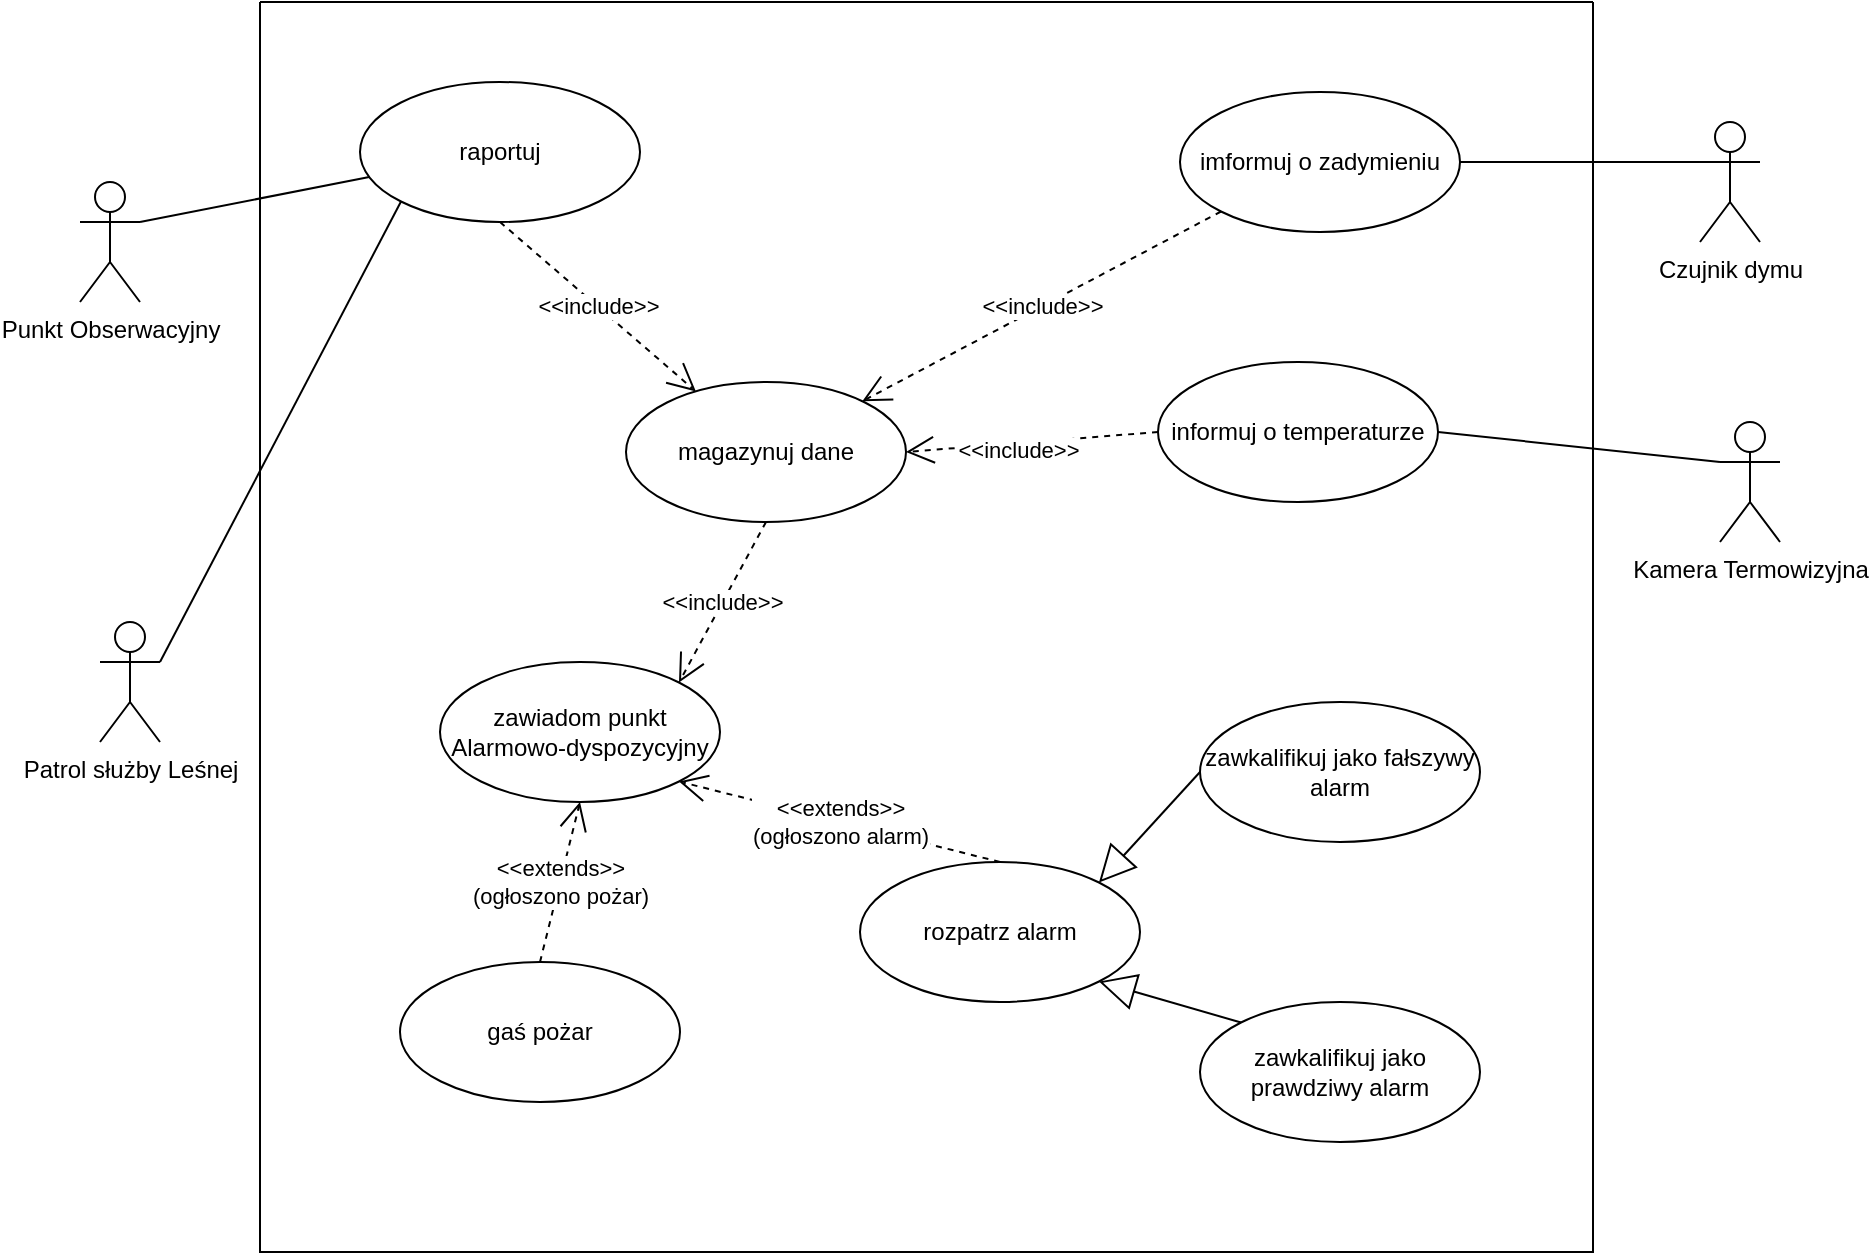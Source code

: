 <mxfile>
    <diagram id="7qSrFLFLyl8P3oUnoNFJ" name="przypadki użycia">
        <mxGraphModel dx="1614" dy="756" grid="1" gridSize="10" guides="1" tooltips="1" connect="1" arrows="1" fold="1" page="1" pageScale="1" pageWidth="827" pageHeight="1169" background="none" math="0" shadow="0">
            <root>
                <mxCell id="0"/>
                <mxCell id="1" parent="0"/>
                <mxCell id="3" value="Czujnik dymu" style="shape=umlActor;verticalLabelPosition=bottom;verticalAlign=top;html=1;" parent="1" vertex="1">
                    <mxGeometry x="870" y="90" width="30" height="60" as="geometry"/>
                </mxCell>
                <mxCell id="4" value="Kamera Termowizyjna&lt;br&gt;" style="shape=umlActor;verticalLabelPosition=bottom;verticalAlign=top;html=1;" parent="1" vertex="1">
                    <mxGeometry x="880" y="240" width="30" height="60" as="geometry"/>
                </mxCell>
                <mxCell id="5" value="Punkt Obserwacyjny&lt;br&gt;" style="shape=umlActor;verticalLabelPosition=bottom;verticalAlign=top;html=1;" parent="1" vertex="1">
                    <mxGeometry x="60" y="120" width="30" height="60" as="geometry"/>
                </mxCell>
                <mxCell id="6" value="Patrol służby Leśnej" style="shape=umlActor;verticalLabelPosition=bottom;verticalAlign=top;html=1;" parent="1" vertex="1">
                    <mxGeometry x="70" y="340" width="30" height="60" as="geometry"/>
                </mxCell>
                <mxCell id="7" value="" style="swimlane;startSize=0;" parent="1" vertex="1">
                    <mxGeometry x="150" y="30" width="666.5" height="625" as="geometry"/>
                </mxCell>
                <mxCell id="8" value="raportuj" style="ellipse;whiteSpace=wrap;html=1;" parent="7" vertex="1">
                    <mxGeometry x="50" y="40" width="140" height="70" as="geometry"/>
                </mxCell>
                <mxCell id="10" value="magazynuj dane" style="ellipse;whiteSpace=wrap;html=1;" parent="7" vertex="1">
                    <mxGeometry x="183" y="190" width="140" height="70" as="geometry"/>
                </mxCell>
                <mxCell id="11" value="imformuj o zadymieniu" style="ellipse;whiteSpace=wrap;html=1;" parent="7" vertex="1">
                    <mxGeometry x="460" y="45" width="140" height="70" as="geometry"/>
                </mxCell>
                <mxCell id="12" value="informuj o temperaturze" style="ellipse;whiteSpace=wrap;html=1;" parent="7" vertex="1">
                    <mxGeometry x="449" y="180" width="140" height="70" as="geometry"/>
                </mxCell>
                <mxCell id="21" value="&amp;lt;&amp;lt;include&amp;gt;&amp;gt;" style="endArrow=open;endSize=12;dashed=1;html=1;exitX=0.5;exitY=1;exitDx=0;exitDy=0;" parent="7" source="8" target="10" edge="1">
                    <mxGeometry width="160" relative="1" as="geometry">
                        <mxPoint x="110" y="230" as="sourcePoint"/>
                        <mxPoint x="270" y="230" as="targetPoint"/>
                    </mxGeometry>
                </mxCell>
                <mxCell id="22" value="&amp;lt;&amp;lt;include&amp;gt;&amp;gt;" style="endArrow=open;endSize=12;dashed=1;html=1;exitX=0;exitY=0.5;exitDx=0;exitDy=0;entryX=1;entryY=0.5;entryDx=0;entryDy=0;" parent="7" source="12" target="10" edge="1">
                    <mxGeometry x="0.104" y="3" width="160" relative="1" as="geometry">
                        <mxPoint x="320" y="259.75" as="sourcePoint"/>
                        <mxPoint x="350.503" y="370.001" as="targetPoint"/>
                        <mxPoint as="offset"/>
                    </mxGeometry>
                </mxCell>
                <mxCell id="23" value="&amp;lt;&amp;lt;include&amp;gt;&amp;gt;" style="endArrow=open;endSize=12;dashed=1;html=1;exitX=0;exitY=1;exitDx=0;exitDy=0;" parent="7" source="11" target="10" edge="1">
                    <mxGeometry width="160" relative="1" as="geometry">
                        <mxPoint x="290" y="90" as="sourcePoint"/>
                        <mxPoint x="320.503" y="200.251" as="targetPoint"/>
                    </mxGeometry>
                </mxCell>
                <mxCell id="nL9M6SXgckco6Wp1U5pY-23" value="zawiadom punkt Alarmowo-dyspozycyjny" style="ellipse;whiteSpace=wrap;html=1;" parent="7" vertex="1">
                    <mxGeometry x="90" y="330" width="140" height="70" as="geometry"/>
                </mxCell>
                <mxCell id="0U42U2XlYNuA0fe4I2t5-23" value="&amp;lt;&amp;lt;include&amp;gt;&amp;gt;" style="endArrow=open;endSize=12;dashed=1;html=1;exitX=0.5;exitY=1;exitDx=0;exitDy=0;entryX=1;entryY=0;entryDx=0;entryDy=0;" parent="7" source="10" target="nL9M6SXgckco6Wp1U5pY-23" edge="1">
                    <mxGeometry width="160" relative="1" as="geometry">
                        <mxPoint x="130" y="280" as="sourcePoint"/>
                        <mxPoint x="150" y="350" as="targetPoint"/>
                    </mxGeometry>
                </mxCell>
                <mxCell id="0U42U2XlYNuA0fe4I2t5-24" value="rozpatrz alarm" style="ellipse;whiteSpace=wrap;html=1;" parent="7" vertex="1">
                    <mxGeometry x="300" y="430" width="140" height="70" as="geometry"/>
                </mxCell>
                <mxCell id="0U42U2XlYNuA0fe4I2t5-25" value="zawkalifikuj jako fałszywy alarm" style="ellipse;whiteSpace=wrap;html=1;" parent="7" vertex="1">
                    <mxGeometry x="470" y="350" width="140" height="70" as="geometry"/>
                </mxCell>
                <mxCell id="0U42U2XlYNuA0fe4I2t5-26" value="zawkalifikuj jako prawdziwy alarm" style="ellipse;whiteSpace=wrap;html=1;" parent="7" vertex="1">
                    <mxGeometry x="470" y="500" width="140" height="70" as="geometry"/>
                </mxCell>
                <mxCell id="0U42U2XlYNuA0fe4I2t5-29" value="&amp;lt;&amp;lt;extends&amp;gt;&amp;gt;&lt;br&gt;(ogłoszono alarm)" style="endArrow=open;endSize=12;dashed=1;html=1;exitX=0.5;exitY=0;exitDx=0;exitDy=0;entryX=1;entryY=1;entryDx=0;entryDy=0;" parent="7" source="0U42U2XlYNuA0fe4I2t5-24" target="nL9M6SXgckco6Wp1U5pY-23" edge="1">
                    <mxGeometry width="160" relative="1" as="geometry">
                        <mxPoint x="209" y="425" as="sourcePoint"/>
                        <mxPoint x="209" y="500" as="targetPoint"/>
                    </mxGeometry>
                </mxCell>
                <mxCell id="0U42U2XlYNuA0fe4I2t5-32" value="" style="endArrow=block;endSize=16;endFill=0;html=1;exitX=0;exitY=0.5;exitDx=0;exitDy=0;entryX=1;entryY=0;entryDx=0;entryDy=0;" parent="7" source="0U42U2XlYNuA0fe4I2t5-25" target="0U42U2XlYNuA0fe4I2t5-24" edge="1">
                    <mxGeometry width="160" relative="1" as="geometry">
                        <mxPoint x="440" y="450" as="sourcePoint"/>
                        <mxPoint x="600" y="450" as="targetPoint"/>
                    </mxGeometry>
                </mxCell>
                <mxCell id="0U42U2XlYNuA0fe4I2t5-33" value="" style="endArrow=block;endSize=16;endFill=0;html=1;exitX=0;exitY=0;exitDx=0;exitDy=0;entryX=1;entryY=1;entryDx=0;entryDy=0;" parent="7" source="0U42U2XlYNuA0fe4I2t5-26" target="0U42U2XlYNuA0fe4I2t5-24" edge="1">
                    <mxGeometry width="160" relative="1" as="geometry">
                        <mxPoint x="470.0" y="395" as="sourcePoint"/>
                        <mxPoint x="398.743" y="440.375" as="targetPoint"/>
                    </mxGeometry>
                </mxCell>
                <mxCell id="1qB3ICbzksuv61HYUunL-24" value="gaś pożar" style="ellipse;whiteSpace=wrap;html=1;" parent="7" vertex="1">
                    <mxGeometry x="70" y="480" width="140" height="70" as="geometry"/>
                </mxCell>
                <mxCell id="1qB3ICbzksuv61HYUunL-25" value="&amp;lt;&amp;lt;extends&amp;gt;&amp;gt;&lt;br&gt;(ogłoszono pożar)" style="endArrow=open;endSize=12;dashed=1;html=1;exitX=0.5;exitY=0;exitDx=0;exitDy=0;entryX=0.5;entryY=1;entryDx=0;entryDy=0;" parent="7" source="1qB3ICbzksuv61HYUunL-24" target="nL9M6SXgckco6Wp1U5pY-23" edge="1">
                    <mxGeometry width="160" relative="1" as="geometry">
                        <mxPoint x="149.997" y="409.999" as="sourcePoint"/>
                        <mxPoint x="230.003" y="450.501" as="targetPoint"/>
                    </mxGeometry>
                </mxCell>
                <mxCell id="9" value="" style="endArrow=none;html=1;exitX=1;exitY=0.333;exitDx=0;exitDy=0;exitPerimeter=0;entryX=0;entryY=1;entryDx=0;entryDy=0;" parent="1" source="6" target="8" edge="1">
                    <mxGeometry width="50" height="50" relative="1" as="geometry">
                        <mxPoint x="170" y="230" as="sourcePoint"/>
                        <mxPoint x="220" y="180" as="targetPoint"/>
                    </mxGeometry>
                </mxCell>
                <mxCell id="14" value="" style="endArrow=none;html=1;exitX=0;exitY=0.333;exitDx=0;exitDy=0;exitPerimeter=0;entryX=1;entryY=0.5;entryDx=0;entryDy=0;" parent="1" source="4" target="12" edge="1">
                    <mxGeometry width="50" height="50" relative="1" as="geometry">
                        <mxPoint x="570" y="290" as="sourcePoint"/>
                        <mxPoint x="620" y="240" as="targetPoint"/>
                    </mxGeometry>
                </mxCell>
                <mxCell id="15" value="" style="endArrow=none;html=1;exitX=1;exitY=0.5;exitDx=0;exitDy=0;entryX=0;entryY=0.333;entryDx=0;entryDy=0;entryPerimeter=0;" parent="1" source="11" target="3" edge="1">
                    <mxGeometry width="50" height="50" relative="1" as="geometry">
                        <mxPoint x="560" y="150" as="sourcePoint"/>
                        <mxPoint x="610" y="100" as="targetPoint"/>
                    </mxGeometry>
                </mxCell>
                <mxCell id="18" value="" style="endArrow=none;html=1;exitX=1;exitY=0.333;exitDx=0;exitDy=0;exitPerimeter=0;" parent="1" source="5" target="8" edge="1">
                    <mxGeometry width="50" height="50" relative="1" as="geometry">
                        <mxPoint x="90" y="150" as="sourcePoint"/>
                        <mxPoint x="140" y="100" as="targetPoint"/>
                    </mxGeometry>
                </mxCell>
            </root>
        </mxGraphModel>
    </diagram>
    <diagram id="es7fXgH_T1lXEX4MCUzB" name="klasy">
        <mxGraphModel dx="2726" dy="2058" grid="1" gridSize="10" guides="1" tooltips="1" connect="1" arrows="1" fold="1" page="1" pageScale="1" pageWidth="827" pageHeight="1169" math="0" shadow="0">
            <root>
                <mxCell id="u_6tFe_aFCOMbGWRkTCL-0"/>
                <mxCell id="u_6tFe_aFCOMbGWRkTCL-1" parent="u_6tFe_aFCOMbGWRkTCL-0"/>
                <mxCell id="u_6tFe_aFCOMbGWRkTCL-10" value="Punkt Alarmowo Dyspozycyjny" style="swimlane;fontStyle=1;align=center;verticalAlign=top;childLayout=stackLayout;horizontal=1;startSize=26;horizontalStack=0;resizeParent=1;resizeParentMax=0;resizeLast=0;collapsible=1;marginBottom=0;" parent="u_6tFe_aFCOMbGWRkTCL-1" vertex="1">
                    <mxGeometry x="-85" y="210" width="310" height="164" as="geometry">
                        <mxRectangle x="-85" y="210" width="210" height="26" as="alternateBounds"/>
                    </mxGeometry>
                </mxCell>
                <mxCell id="u_6tFe_aFCOMbGWRkTCL-11" value="nazwaNadleśnictwa: String" style="text;strokeColor=none;fillColor=none;align=left;verticalAlign=top;spacingLeft=4;spacingRight=4;overflow=hidden;rotatable=0;points=[[0,0.5],[1,0.5]];portConstraint=eastwest;" parent="u_6tFe_aFCOMbGWRkTCL-10" vertex="1">
                    <mxGeometry y="26" width="310" height="26" as="geometry"/>
                </mxCell>
                <mxCell id="u_6tFe_aFCOMbGWRkTCL-13" value="nazwaPunktu: String" style="text;strokeColor=none;fillColor=none;align=left;verticalAlign=top;spacingLeft=4;spacingRight=4;overflow=hidden;rotatable=0;points=[[0,0.5],[1,0.5]];portConstraint=eastwest;" parent="u_6tFe_aFCOMbGWRkTCL-10" vertex="1">
                    <mxGeometry y="52" width="310" height="26" as="geometry"/>
                </mxCell>
                <mxCell id="u_6tFe_aFCOMbGWRkTCL-12" value="" style="line;strokeWidth=1;fillColor=none;align=left;verticalAlign=middle;spacingTop=-1;spacingLeft=3;spacingRight=3;rotatable=0;labelPosition=right;points=[];portConstraint=eastwest;" parent="u_6tFe_aFCOMbGWRkTCL-10" vertex="1">
                    <mxGeometry y="78" width="310" height="8" as="geometry"/>
                </mxCell>
                <mxCell id="u_6tFe_aFCOMbGWRkTCL-17" value="rozpatrzAlarm(raport: Raport)" style="text;strokeColor=none;fillColor=none;align=left;verticalAlign=top;spacingLeft=4;spacingRight=4;overflow=hidden;rotatable=0;points=[[0,0.5],[1,0.5]];portConstraint=eastwest;" parent="u_6tFe_aFCOMbGWRkTCL-10" vertex="1">
                    <mxGeometry y="86" width="310" height="26" as="geometry"/>
                </mxCell>
                <mxCell id="u_6tFe_aFCOMbGWRkTCL-22" value="rozpocznijAkcjeGaśniczą(alarm: Alarm)" style="text;strokeColor=none;fillColor=none;align=left;verticalAlign=top;spacingLeft=4;spacingRight=4;overflow=hidden;rotatable=0;points=[[0,0.5],[1,0.5]];portConstraint=eastwest;" parent="u_6tFe_aFCOMbGWRkTCL-10" vertex="1">
                    <mxGeometry y="112" width="310" height="26" as="geometry"/>
                </mxCell>
                <mxCell id="0jVsZeTJknB_gaC-xXLQ-1" value="zakończAkcjeGaśniczą(akcja gaśnicza: Akcja gaśnicza)" style="text;strokeColor=none;fillColor=none;align=left;verticalAlign=top;spacingLeft=4;spacingRight=4;overflow=hidden;rotatable=0;points=[[0,0.5],[1,0.5]];portConstraint=eastwest;" parent="u_6tFe_aFCOMbGWRkTCL-10" vertex="1">
                    <mxGeometry y="138" width="310" height="26" as="geometry"/>
                </mxCell>
                <mxCell id="u_6tFe_aFCOMbGWRkTCL-39" value="Raport" style="swimlane;fontStyle=0;childLayout=stackLayout;horizontal=1;startSize=26;fillColor=none;horizontalStack=0;resizeParent=1;resizeParentMax=0;resizeLast=0;collapsible=1;marginBottom=0;" parent="u_6tFe_aFCOMbGWRkTCL-1" vertex="1">
                    <mxGeometry x="350" y="-60" width="257.5" height="190" as="geometry">
                        <mxRectangle x="405" y="-30" width="70" height="26" as="alternateBounds"/>
                    </mxGeometry>
                </mxCell>
                <mxCell id="u_6tFe_aFCOMbGWRkTCL-40" value="numerRaportu: Integer    " style="text;strokeColor=none;fillColor=none;align=left;verticalAlign=top;spacingLeft=4;spacingRight=4;overflow=hidden;rotatable=0;points=[[0,0.5],[1,0.5]];portConstraint=eastwest;" parent="u_6tFe_aFCOMbGWRkTCL-39" vertex="1">
                    <mxGeometry y="26" width="257.5" height="26" as="geometry"/>
                </mxCell>
                <mxCell id="u_6tFe_aFCOMbGWRkTCL-41" value="adresLeśny: String    " style="text;strokeColor=none;fillColor=none;align=left;verticalAlign=top;spacingLeft=4;spacingRight=4;overflow=hidden;rotatable=0;points=[[0,0.5],[1,0.5]];portConstraint=eastwest;" parent="u_6tFe_aFCOMbGWRkTCL-39" vertex="1">
                    <mxGeometry y="52" width="257.5" height="26" as="geometry"/>
                </mxCell>
                <mxCell id="u_6tFe_aFCOMbGWRkTCL-42" value="rodzajPożaru: String" style="text;strokeColor=none;fillColor=none;align=left;verticalAlign=top;spacingLeft=4;spacingRight=4;overflow=hidden;rotatable=0;points=[[0,0.5],[1,0.5]];portConstraint=eastwest;" parent="u_6tFe_aFCOMbGWRkTCL-39" vertex="1">
                    <mxGeometry y="78" width="257.5" height="26" as="geometry"/>
                </mxCell>
                <mxCell id="u_6tFe_aFCOMbGWRkTCL-43" value="przyczyna: String" style="text;strokeColor=none;fillColor=none;align=left;verticalAlign=top;spacingLeft=4;spacingRight=4;overflow=hidden;rotatable=0;points=[[0,0.5],[1,0.5]];portConstraint=eastwest;" parent="u_6tFe_aFCOMbGWRkTCL-39" vertex="1">
                    <mxGeometry y="104" width="257.5" height="26" as="geometry"/>
                </mxCell>
                <mxCell id="u_6tFe_aFCOMbGWRkTCL-44" value="data: Data" style="text;strokeColor=none;fillColor=none;align=left;verticalAlign=top;spacingLeft=4;spacingRight=4;overflow=hidden;rotatable=0;points=[[0,0.5],[1,0.5]];portConstraint=eastwest;" parent="u_6tFe_aFCOMbGWRkTCL-39" vertex="1">
                    <mxGeometry y="130" width="257.5" height="26" as="geometry"/>
                </mxCell>
                <mxCell id="RQaFZpvLjUGMXY_3U_jm-1" value="" style="line;strokeWidth=1;fillColor=none;align=left;verticalAlign=middle;spacingTop=-1;spacingLeft=3;spacingRight=3;rotatable=0;labelPosition=right;points=[];portConstraint=eastwest;" parent="u_6tFe_aFCOMbGWRkTCL-39" vertex="1">
                    <mxGeometry y="156" width="257.5" height="8" as="geometry"/>
                </mxCell>
                <mxCell id="RQaFZpvLjUGMXY_3U_jm-0" value="dostarczDoZbioruDanych(raport: Raport)" style="text;strokeColor=none;fillColor=none;align=left;verticalAlign=top;spacingLeft=4;spacingRight=4;overflow=hidden;rotatable=0;points=[[0,0.5],[1,0.5]];portConstraint=eastwest;" parent="u_6tFe_aFCOMbGWRkTCL-39" vertex="1">
                    <mxGeometry y="164" width="257.5" height="26" as="geometry"/>
                </mxCell>
                <mxCell id="u_6tFe_aFCOMbGWRkTCL-45" value="Odczyt Dymu" style="swimlane;fontStyle=0;childLayout=stackLayout;horizontal=1;startSize=26;fillColor=none;horizontalStack=0;resizeParent=1;resizeParentMax=0;resizeLast=0;collapsible=1;marginBottom=0;" parent="u_6tFe_aFCOMbGWRkTCL-1" vertex="1">
                    <mxGeometry x="700" y="210" width="280" height="138" as="geometry">
                        <mxRectangle x="685" y="219" width="100" height="26" as="alternateBounds"/>
                    </mxGeometry>
                </mxCell>
                <mxCell id="u_6tFe_aFCOMbGWRkTCL-46" value="numerOdczytu: Integer" style="text;strokeColor=none;fillColor=none;align=left;verticalAlign=top;spacingLeft=4;spacingRight=4;overflow=hidden;rotatable=0;points=[[0,0.5],[1,0.5]];portConstraint=eastwest;" parent="u_6tFe_aFCOMbGWRkTCL-45" vertex="1">
                    <mxGeometry y="26" width="280" height="26" as="geometry"/>
                </mxCell>
                <mxCell id="u_6tFe_aFCOMbGWRkTCL-47" value="daneZOdczytu: String" style="text;strokeColor=none;fillColor=none;align=left;verticalAlign=top;spacingLeft=4;spacingRight=4;overflow=hidden;rotatable=0;points=[[0,0.5],[1,0.5]];portConstraint=eastwest;" parent="u_6tFe_aFCOMbGWRkTCL-45" vertex="1">
                    <mxGeometry y="52" width="280" height="26" as="geometry"/>
                </mxCell>
                <mxCell id="u_6tFe_aFCOMbGWRkTCL-48" value="IdentyfikatorCzujnkia: Integer" style="text;strokeColor=none;fillColor=none;align=left;verticalAlign=top;spacingLeft=4;spacingRight=4;overflow=hidden;rotatable=0;points=[[0,0.5],[1,0.5]];portConstraint=eastwest;" parent="u_6tFe_aFCOMbGWRkTCL-45" vertex="1">
                    <mxGeometry y="78" width="280" height="26" as="geometry"/>
                </mxCell>
                <mxCell id="RQaFZpvLjUGMXY_3U_jm-6" value="" style="line;strokeWidth=1;fillColor=none;align=left;verticalAlign=middle;spacingTop=-1;spacingLeft=3;spacingRight=3;rotatable=0;labelPosition=right;points=[];portConstraint=eastwest;" parent="u_6tFe_aFCOMbGWRkTCL-45" vertex="1">
                    <mxGeometry y="104" width="280" height="8" as="geometry"/>
                </mxCell>
                <mxCell id="RQaFZpvLjUGMXY_3U_jm-5" value="dostarczDoZbioruDanych(odczyt: Odczyt Dymu)" style="text;strokeColor=none;fillColor=none;align=left;verticalAlign=top;spacingLeft=4;spacingRight=4;overflow=hidden;rotatable=0;points=[[0,0.5],[1,0.5]];portConstraint=eastwest;" parent="u_6tFe_aFCOMbGWRkTCL-45" vertex="1">
                    <mxGeometry y="112" width="280" height="26" as="geometry"/>
                </mxCell>
                <mxCell id="u_6tFe_aFCOMbGWRkTCL-49" value="Rejestr Natężeń Ciepła" style="swimlane;fontStyle=0;childLayout=stackLayout;horizontal=1;startSize=26;fillColor=none;horizontalStack=0;resizeParent=1;resizeParentMax=0;resizeLast=0;collapsible=1;marginBottom=0;" parent="u_6tFe_aFCOMbGWRkTCL-1" vertex="1">
                    <mxGeometry x="305" y="447" width="340" height="138" as="geometry">
                        <mxRectangle x="380" y="419" width="150" height="26" as="alternateBounds"/>
                    </mxGeometry>
                </mxCell>
                <mxCell id="u_6tFe_aFCOMbGWRkTCL-50" value="numerOdczytu: Integer" style="text;strokeColor=none;fillColor=none;align=left;verticalAlign=top;spacingLeft=4;spacingRight=4;overflow=hidden;rotatable=0;points=[[0,0.5],[1,0.5]];portConstraint=eastwest;" parent="u_6tFe_aFCOMbGWRkTCL-49" vertex="1">
                    <mxGeometry y="26" width="340" height="26" as="geometry"/>
                </mxCell>
                <mxCell id="u_6tFe_aFCOMbGWRkTCL-51" value="daneZOdczytu: Image" style="text;strokeColor=none;fillColor=none;align=left;verticalAlign=top;spacingLeft=4;spacingRight=4;overflow=hidden;rotatable=0;points=[[0,0.5],[1,0.5]];portConstraint=eastwest;" parent="u_6tFe_aFCOMbGWRkTCL-49" vertex="1">
                    <mxGeometry y="52" width="340" height="26" as="geometry"/>
                </mxCell>
                <mxCell id="u_6tFe_aFCOMbGWRkTCL-52" value="identyfikatorKamery: Integer" style="text;strokeColor=none;fillColor=none;align=left;verticalAlign=top;spacingLeft=4;spacingRight=4;overflow=hidden;rotatable=0;points=[[0,0.5],[1,0.5]];portConstraint=eastwest;" parent="u_6tFe_aFCOMbGWRkTCL-49" vertex="1">
                    <mxGeometry y="78" width="340" height="26" as="geometry"/>
                </mxCell>
                <mxCell id="RQaFZpvLjUGMXY_3U_jm-4" value="" style="line;strokeWidth=1;fillColor=none;align=left;verticalAlign=middle;spacingTop=-1;spacingLeft=3;spacingRight=3;rotatable=0;labelPosition=right;points=[];portConstraint=eastwest;" parent="u_6tFe_aFCOMbGWRkTCL-49" vertex="1">
                    <mxGeometry y="104" width="340" height="8" as="geometry"/>
                </mxCell>
                <mxCell id="RQaFZpvLjUGMXY_3U_jm-3" value="dostarczDoZbioruDanych(rejestr: Rejestr Natężeń Ciepła)" style="text;strokeColor=none;fillColor=none;align=left;verticalAlign=top;spacingLeft=4;spacingRight=4;overflow=hidden;rotatable=0;points=[[0,0.5],[1,0.5]];portConstraint=eastwest;" parent="u_6tFe_aFCOMbGWRkTCL-49" vertex="1">
                    <mxGeometry y="112" width="340" height="26" as="geometry"/>
                </mxCell>
                <mxCell id="u_6tFe_aFCOMbGWRkTCL-53" value="Zbiór Danych" style="swimlane;fontStyle=1;align=center;verticalAlign=top;childLayout=stackLayout;horizontal=1;startSize=26;horizontalStack=0;resizeParent=1;resizeParentMax=0;resizeLast=0;collapsible=1;marginBottom=0;" parent="u_6tFe_aFCOMbGWRkTCL-1" vertex="1">
                    <mxGeometry x="350" y="210" width="250" height="180" as="geometry">
                        <mxRectangle x="385" y="209" width="110" height="26" as="alternateBounds"/>
                    </mxGeometry>
                </mxCell>
                <mxCell id="u_6tFe_aFCOMbGWRkTCL-54" value="ilośćRaportów: Integer" style="text;strokeColor=none;fillColor=none;align=left;verticalAlign=top;spacingLeft=4;spacingRight=4;overflow=hidden;rotatable=0;points=[[0,0.5],[1,0.5]];portConstraint=eastwest;" parent="u_6tFe_aFCOMbGWRkTCL-53" vertex="1">
                    <mxGeometry y="26" width="250" height="26" as="geometry"/>
                </mxCell>
                <mxCell id="HfVfvW0PVo5bobGDfaxd-2" value="ilośćOdczytówDymu: Integer" style="text;strokeColor=none;fillColor=none;align=left;verticalAlign=top;spacingLeft=4;spacingRight=4;overflow=hidden;rotatable=0;points=[[0,0.5],[1,0.5]];portConstraint=eastwest;" parent="u_6tFe_aFCOMbGWRkTCL-53" vertex="1">
                    <mxGeometry y="52" width="250" height="26" as="geometry"/>
                </mxCell>
                <mxCell id="HfVfvW0PVo5bobGDfaxd-3" value="ilośćRejsetrówCiepła Integer" style="text;strokeColor=none;fillColor=none;align=left;verticalAlign=top;spacingLeft=4;spacingRight=4;overflow=hidden;rotatable=0;points=[[0,0.5],[1,0.5]];portConstraint=eastwest;" parent="u_6tFe_aFCOMbGWRkTCL-53" vertex="1">
                    <mxGeometry y="78" width="250" height="26" as="geometry"/>
                </mxCell>
                <mxCell id="RQaFZpvLjUGMXY_3U_jm-8" value="" style="line;strokeWidth=1;fillColor=none;align=left;verticalAlign=middle;spacingTop=-1;spacingLeft=3;spacingRight=3;rotatable=0;labelPosition=right;points=[];portConstraint=eastwest;" parent="u_6tFe_aFCOMbGWRkTCL-53" vertex="1">
                    <mxGeometry y="104" width="250" height="8" as="geometry"/>
                </mxCell>
                <mxCell id="RQaFZpvLjUGMXY_3U_jm-7" value="zawiadomPunkAlarmowoDyspozycyjny(&#10;raport: Raport, &#10;odczyt: Odczyt Dymu,&#10;rejestr: Rejestr Natężeń Ciepła)" style="text;strokeColor=none;fillColor=none;align=left;verticalAlign=top;spacingLeft=4;spacingRight=4;overflow=hidden;rotatable=0;points=[[0,0.5],[1,0.5]];portConstraint=eastwest;" parent="u_6tFe_aFCOMbGWRkTCL-53" vertex="1">
                    <mxGeometry y="112" width="250" height="68" as="geometry"/>
                </mxCell>
                <mxCell id="HfVfvW0PVo5bobGDfaxd-5" value="" style="endArrow=diamondThin;endFill=0;endSize=24;html=1;entryX=0.5;entryY=0;entryDx=0;entryDy=0;" parent="u_6tFe_aFCOMbGWRkTCL-1" target="u_6tFe_aFCOMbGWRkTCL-53" edge="1">
                    <mxGeometry width="160" relative="1" as="geometry">
                        <mxPoint x="475" y="130" as="sourcePoint"/>
                        <mxPoint x="595" y="129" as="targetPoint"/>
                    </mxGeometry>
                </mxCell>
                <mxCell id="HfVfvW0PVo5bobGDfaxd-6" value="" style="endArrow=diamondThin;endFill=0;endSize=24;html=1;entryX=1;entryY=0.5;entryDx=0;entryDy=0;exitX=0;exitY=0.5;exitDx=0;exitDy=0;" parent="u_6tFe_aFCOMbGWRkTCL-1" source="u_6tFe_aFCOMbGWRkTCL-47" target="HfVfvW0PVo5bobGDfaxd-2" edge="1">
                    <mxGeometry width="160" relative="1" as="geometry">
                        <mxPoint x="690" y="280" as="sourcePoint"/>
                        <mxPoint x="585" y="288" as="targetPoint"/>
                    </mxGeometry>
                </mxCell>
                <mxCell id="HfVfvW0PVo5bobGDfaxd-7" value="" style="endArrow=diamondThin;endFill=0;endSize=24;html=1;exitX=0.5;exitY=0;exitDx=0;exitDy=0;" parent="u_6tFe_aFCOMbGWRkTCL-1" source="u_6tFe_aFCOMbGWRkTCL-49" target="RQaFZpvLjUGMXY_3U_jm-7" edge="1">
                    <mxGeometry width="160" relative="1" as="geometry">
                        <mxPoint x="647" y="289" as="sourcePoint"/>
                        <mxPoint x="455" y="408" as="targetPoint"/>
                    </mxGeometry>
                </mxCell>
                <mxCell id="HfVfvW0PVo5bobGDfaxd-8" value="Zastęp Straży Pożarnej" style="swimlane;fontStyle=1;align=center;verticalAlign=top;childLayout=stackLayout;horizontal=1;startSize=26;horizontalStack=0;resizeParent=1;resizeParentMax=0;resizeLast=0;collapsible=1;marginBottom=0;" parent="u_6tFe_aFCOMbGWRkTCL-1" vertex="1">
                    <mxGeometry x="-690" y="210" width="240" height="216" as="geometry">
                        <mxRectangle x="-413" y="220" width="160" height="26" as="alternateBounds"/>
                    </mxGeometry>
                </mxCell>
                <mxCell id="HfVfvW0PVo5bobGDfaxd-9" value="numerZastępu: Integer" style="text;strokeColor=none;fillColor=none;align=left;verticalAlign=top;spacingLeft=4;spacingRight=4;overflow=hidden;rotatable=0;points=[[0,0.5],[1,0.5]];portConstraint=eastwest;" parent="HfVfvW0PVo5bobGDfaxd-8" vertex="1">
                    <mxGeometry y="26" width="240" height="26" as="geometry"/>
                </mxCell>
                <mxCell id="HfVfvW0PVo5bobGDfaxd-14" value="IlośćWozów: Integer" style="text;strokeColor=none;fillColor=none;align=left;verticalAlign=top;spacingLeft=4;spacingRight=4;overflow=hidden;rotatable=0;points=[[0,0.5],[1,0.5]];portConstraint=eastwest;" parent="HfVfvW0PVo5bobGDfaxd-8" vertex="1">
                    <mxGeometry y="52" width="240" height="26" as="geometry"/>
                </mxCell>
                <mxCell id="HfVfvW0PVo5bobGDfaxd-15" value="ilośćStrażaków: Integer" style="text;strokeColor=none;fillColor=none;align=left;verticalAlign=top;spacingLeft=4;spacingRight=4;overflow=hidden;rotatable=0;points=[[0,0.5],[1,0.5]];portConstraint=eastwest;" parent="HfVfvW0PVo5bobGDfaxd-8" vertex="1">
                    <mxGeometry y="78" width="240" height="26" as="geometry"/>
                </mxCell>
                <mxCell id="0jVsZeTJknB_gaC-xXLQ-4" value="jednostka: Jednostka" style="text;strokeColor=none;fillColor=none;align=left;verticalAlign=top;spacingLeft=4;spacingRight=4;overflow=hidden;rotatable=0;points=[[0,0.5],[1,0.5]];portConstraint=eastwest;" parent="HfVfvW0PVo5bobGDfaxd-8" vertex="1">
                    <mxGeometry y="104" width="240" height="26" as="geometry"/>
                </mxCell>
                <mxCell id="HfVfvW0PVo5bobGDfaxd-10" value="" style="line;strokeWidth=1;fillColor=none;align=left;verticalAlign=middle;spacingTop=-1;spacingLeft=3;spacingRight=3;rotatable=0;labelPosition=right;points=[];portConstraint=eastwest;" parent="HfVfvW0PVo5bobGDfaxd-8" vertex="1">
                    <mxGeometry y="130" width="240" height="8" as="geometry"/>
                </mxCell>
                <mxCell id="HfVfvW0PVo5bobGDfaxd-20" value="gaś()" style="text;strokeColor=none;fillColor=none;align=left;verticalAlign=top;spacingLeft=4;spacingRight=4;overflow=hidden;rotatable=0;points=[[0,0.5],[1,0.5]];portConstraint=eastwest;" parent="HfVfvW0PVo5bobGDfaxd-8" vertex="1">
                    <mxGeometry y="138" width="240" height="26" as="geometry"/>
                </mxCell>
                <mxCell id="0jVsZeTJknB_gaC-xXLQ-2" value="przemieszczajSię(punkt docelowy: String)" style="text;strokeColor=none;fillColor=none;align=left;verticalAlign=top;spacingLeft=4;spacingRight=4;overflow=hidden;rotatable=0;points=[[0,0.5],[1,0.5]];portConstraint=eastwest;" parent="HfVfvW0PVo5bobGDfaxd-8" vertex="1">
                    <mxGeometry y="164" width="240" height="26" as="geometry"/>
                </mxCell>
                <mxCell id="0jVsZeTJknB_gaC-xXLQ-3" value="powrótDoJednostki(jednostka: Jednostka)" style="text;strokeColor=none;fillColor=none;align=left;verticalAlign=top;spacingLeft=4;spacingRight=4;overflow=hidden;rotatable=0;points=[[0,0.5],[1,0.5]];portConstraint=eastwest;" parent="HfVfvW0PVo5bobGDfaxd-8" vertex="1">
                    <mxGeometry y="190" width="240" height="26" as="geometry"/>
                </mxCell>
                <mxCell id="HfVfvW0PVo5bobGDfaxd-12" value="" style="endArrow=none;html=1;exitX=1;exitY=0.5;exitDx=0;exitDy=0;entryX=0;entryY=0.5;entryDx=0;entryDy=0;" parent="u_6tFe_aFCOMbGWRkTCL-1" source="u_6tFe_aFCOMbGWRkTCL-13" target="HfVfvW0PVo5bobGDfaxd-2" edge="1">
                    <mxGeometry width="50" height="50" relative="1" as="geometry">
                        <mxPoint x="260" y="280" as="sourcePoint"/>
                        <mxPoint x="310" y="230" as="targetPoint"/>
                    </mxGeometry>
                </mxCell>
                <mxCell id="HfVfvW0PVo5bobGDfaxd-21" value="1..*" style="endArrow=none;html=1;exitX=1;exitY=0.5;exitDx=0;exitDy=0;entryX=-0.002;entryY=0.131;entryDx=0;entryDy=0;entryPerimeter=0;" parent="u_6tFe_aFCOMbGWRkTCL-1" source="HfVfvW0PVo5bobGDfaxd-14" edge="1">
                    <mxGeometry x="-0.6" y="15" width="50" height="50" relative="1" as="geometry">
                        <mxPoint x="-190" y="259" as="sourcePoint"/>
                        <mxPoint x="-370.42" y="275.24" as="targetPoint"/>
                        <mxPoint as="offset"/>
                    </mxGeometry>
                </mxCell>
                <mxCell id="3ojwmEg_n6X_0Ty9wrUe-0" value="Alarm" style="swimlane;fontStyle=0;childLayout=stackLayout;horizontal=1;startSize=26;fillColor=none;horizontalStack=0;resizeParent=1;resizeParentMax=0;resizeLast=0;collapsible=1;marginBottom=0;" parent="u_6tFe_aFCOMbGWRkTCL-1" vertex="1">
                    <mxGeometry x="-80" y="60" width="300" height="112" as="geometry">
                        <mxRectangle x="-80" y="60" width="60" height="26" as="alternateBounds"/>
                    </mxGeometry>
                </mxCell>
                <mxCell id="3ojwmEg_n6X_0Ty9wrUe-1" value="nrAlarmu: Integer" style="text;strokeColor=none;fillColor=none;align=left;verticalAlign=top;spacingLeft=4;spacingRight=4;overflow=hidden;rotatable=0;points=[[0,0.5],[1,0.5]];portConstraint=eastwest;" parent="3ojwmEg_n6X_0Ty9wrUe-0" vertex="1">
                    <mxGeometry y="26" width="300" height="26" as="geometry"/>
                </mxCell>
                <mxCell id="P6B7jnYjFGN_J7wtVKHd-1" value="" style="line;strokeWidth=1;fillColor=none;align=left;verticalAlign=middle;spacingTop=-1;spacingLeft=3;spacingRight=3;rotatable=0;labelPosition=right;points=[];portConstraint=eastwest;" parent="3ojwmEg_n6X_0Ty9wrUe-0" vertex="1">
                    <mxGeometry y="52" width="300" height="8" as="geometry"/>
                </mxCell>
                <mxCell id="P6B7jnYjFGN_J7wtVKHd-0" value="zakwalifikujAlarmJakoFałszywy(): Fałszywy Alarm" style="text;strokeColor=none;fillColor=none;align=left;verticalAlign=top;spacingLeft=4;spacingRight=4;overflow=hidden;rotatable=0;points=[[0,0.5],[1,0.5]];portConstraint=eastwest;" parent="3ojwmEg_n6X_0Ty9wrUe-0" vertex="1">
                    <mxGeometry y="60" width="300" height="26" as="geometry"/>
                </mxCell>
                <mxCell id="P6B7jnYjFGN_J7wtVKHd-2" value="zakwalifikujAlarmJakoPrawdziwy(): Prawdziwy Alarm" style="text;strokeColor=none;fillColor=none;align=left;verticalAlign=top;spacingLeft=4;spacingRight=4;overflow=hidden;rotatable=0;points=[[0,0.5],[1,0.5]];portConstraint=eastwest;" parent="3ojwmEg_n6X_0Ty9wrUe-0" vertex="1">
                    <mxGeometry y="86" width="300" height="26" as="geometry"/>
                </mxCell>
                <mxCell id="3ojwmEg_n6X_0Ty9wrUe-4" value="Fałszywy Alarm" style="swimlane;fontStyle=1;align=center;verticalAlign=top;childLayout=stackLayout;horizontal=1;startSize=26;horizontalStack=0;resizeParent=1;resizeParentMax=0;resizeLast=0;collapsible=1;marginBottom=0;" parent="u_6tFe_aFCOMbGWRkTCL-1" vertex="1">
                    <mxGeometry x="-160" y="-178" width="160" height="52" as="geometry"/>
                </mxCell>
                <mxCell id="3ojwmEg_n6X_0Ty9wrUe-5" value="powódFałszywości: String" style="text;strokeColor=none;fillColor=none;align=left;verticalAlign=top;spacingLeft=4;spacingRight=4;overflow=hidden;rotatable=0;points=[[0,0.5],[1,0.5]];portConstraint=eastwest;" parent="3ojwmEg_n6X_0Ty9wrUe-4" vertex="1">
                    <mxGeometry y="26" width="160" height="26" as="geometry"/>
                </mxCell>
                <mxCell id="3ojwmEg_n6X_0Ty9wrUe-8" value="Prawdziwy Alarm" style="swimlane;fontStyle=1;align=center;verticalAlign=top;childLayout=stackLayout;horizontal=1;startSize=26;horizontalStack=0;resizeParent=1;resizeParentMax=0;resizeLast=0;collapsible=1;marginBottom=0;" parent="u_6tFe_aFCOMbGWRkTCL-1" vertex="1">
                    <mxGeometry x="125" y="-180" width="160" height="52" as="geometry"/>
                </mxCell>
                <mxCell id="3ojwmEg_n6X_0Ty9wrUe-9" value="stopieńZagrożenia: Integer" style="text;strokeColor=none;fillColor=none;align=left;verticalAlign=top;spacingLeft=4;spacingRight=4;overflow=hidden;rotatable=0;points=[[0,0.5],[1,0.5]];portConstraint=eastwest;" parent="3ojwmEg_n6X_0Ty9wrUe-8" vertex="1">
                    <mxGeometry y="26" width="160" height="26" as="geometry"/>
                </mxCell>
                <mxCell id="3ojwmEg_n6X_0Ty9wrUe-15" value="" style="endArrow=block;endSize=16;endFill=0;html=1;exitX=0.499;exitY=1;exitDx=0;exitDy=0;exitPerimeter=0;entryX=0.5;entryY=0;entryDx=0;entryDy=0;edgeStyle=orthogonalEdgeStyle;" parent="u_6tFe_aFCOMbGWRkTCL-1" source="3ojwmEg_n6X_0Ty9wrUe-5" target="3ojwmEg_n6X_0Ty9wrUe-0" edge="1">
                    <mxGeometry width="160" relative="1" as="geometry">
                        <mxPoint x="-270" y="20" as="sourcePoint"/>
                        <mxPoint x="70" as="targetPoint"/>
                        <Array as="points">
                            <mxPoint x="-80" y="2"/>
                            <mxPoint x="70" y="2"/>
                        </Array>
                    </mxGeometry>
                </mxCell>
                <mxCell id="3ojwmEg_n6X_0Ty9wrUe-19" value="" style="endArrow=block;endSize=16;endFill=0;html=1;exitX=0.468;exitY=0.985;exitDx=0;exitDy=0;exitPerimeter=0;edgeStyle=orthogonalEdgeStyle;entryX=0.5;entryY=0;entryDx=0;entryDy=0;" parent="u_6tFe_aFCOMbGWRkTCL-1" source="3ojwmEg_n6X_0Ty9wrUe-9" target="3ojwmEg_n6X_0Ty9wrUe-0" edge="1">
                    <mxGeometry width="160" relative="1" as="geometry">
                        <mxPoint x="170.0" y="-20.0" as="sourcePoint"/>
                        <mxPoint x="65" y="60" as="targetPoint"/>
                        <Array as="points">
                            <mxPoint x="200" y="1"/>
                            <mxPoint x="70" y="1"/>
                        </Array>
                    </mxGeometry>
                </mxCell>
                <mxCell id="3ojwmEg_n6X_0Ty9wrUe-26" value="" style="endArrow=none;dashed=1;html=1;" parent="u_6tFe_aFCOMbGWRkTCL-1" edge="1">
                    <mxGeometry width="50" height="50" relative="1" as="geometry">
                        <mxPoint x="-80" y="-90" as="sourcePoint"/>
                        <mxPoint x="200" y="-90" as="targetPoint"/>
                    </mxGeometry>
                </mxCell>
                <mxCell id="3ojwmEg_n6X_0Ty9wrUe-27" value="{xor}" style="edgeLabel;html=1;align=center;verticalAlign=middle;resizable=0;points=[];" parent="3ojwmEg_n6X_0Ty9wrUe-26" vertex="1" connectable="0">
                    <mxGeometry x="0.102" y="-2" relative="1" as="geometry">
                        <mxPoint x="-15" y="-12" as="offset"/>
                    </mxGeometry>
                </mxCell>
                <mxCell id="3ojwmEg_n6X_0Ty9wrUe-28" value="" style="endArrow=none;html=1;exitX=0.5;exitY=0;exitDx=0;exitDy=0;entryX=0.501;entryY=1.002;entryDx=0;entryDy=0;entryPerimeter=0;" parent="u_6tFe_aFCOMbGWRkTCL-1" source="u_6tFe_aFCOMbGWRkTCL-10" target="P6B7jnYjFGN_J7wtVKHd-2" edge="1">
                    <mxGeometry width="50" height="50" relative="1" as="geometry">
                        <mxPoint x="40" y="210" as="sourcePoint"/>
                        <mxPoint x="70" y="180" as="targetPoint"/>
                    </mxGeometry>
                </mxCell>
                <mxCell id="VnQMXYi_Lo9398gKNag1-0" value="Akcja gaśnicza" style="swimlane;fontStyle=1;align=center;verticalAlign=top;childLayout=stackLayout;horizontal=1;startSize=26;horizontalStack=0;resizeParent=1;resizeParentMax=0;resizeLast=0;collapsible=1;marginBottom=0;" parent="u_6tFe_aFCOMbGWRkTCL-1" vertex="1">
                    <mxGeometry x="-370" y="210" width="220" height="220" as="geometry">
                        <mxRectangle x="-413" y="220" width="160" height="26" as="alternateBounds"/>
                    </mxGeometry>
                </mxCell>
                <mxCell id="VnQMXYi_Lo9398gKNag1-1" value="ilośćZastępów: Integer" style="text;strokeColor=none;fillColor=none;align=left;verticalAlign=top;spacingLeft=4;spacingRight=4;overflow=hidden;rotatable=0;points=[[0,0.5],[1,0.5]];portConstraint=eastwest;" parent="VnQMXYi_Lo9398gKNag1-0" vertex="1">
                    <mxGeometry y="26" width="220" height="26" as="geometry"/>
                </mxCell>
                <mxCell id="VnQMXYi_Lo9398gKNag1-4" value="" style="line;strokeWidth=1;fillColor=none;align=left;verticalAlign=middle;spacingTop=-1;spacingLeft=3;spacingRight=3;rotatable=0;labelPosition=right;points=[];portConstraint=eastwest;" parent="VnQMXYi_Lo9398gKNag1-0" vertex="1">
                    <mxGeometry y="52" width="220" height="8" as="geometry"/>
                </mxCell>
                <mxCell id="CLz3sODJWUTL9tyHsiLU-0" value="dogaszaj(&#10;zastęp: List&lt;Zastęp Straży Pożarnej&gt;)" style="text;strokeColor=none;fillColor=none;align=left;verticalAlign=top;spacingLeft=4;spacingRight=4;overflow=hidden;rotatable=0;points=[[0,0.5],[1,0.5]];portConstraint=eastwest;" parent="VnQMXYi_Lo9398gKNag1-0" vertex="1">
                    <mxGeometry y="60" width="220" height="40" as="geometry"/>
                </mxCell>
                <mxCell id="CLz3sODJWUTL9tyHsiLU-1" value="organizujObroneBliższą(&#10;zastęp: List&lt;Zastęp Straży Pożarnej&gt;)" style="text;strokeColor=none;fillColor=none;align=left;verticalAlign=top;spacingLeft=4;spacingRight=4;overflow=hidden;rotatable=0;points=[[0,0.5],[1,0.5]];portConstraint=eastwest;" parent="VnQMXYi_Lo9398gKNag1-0" vertex="1">
                    <mxGeometry y="100" width="220" height="40" as="geometry"/>
                </mxCell>
                <mxCell id="CLz3sODJWUTL9tyHsiLU-2" value="organizujObroneDalszą(&#10;zastęp: List&lt;Zastęp Straży Pożarnej&gt;)" style="text;strokeColor=none;fillColor=none;align=left;verticalAlign=top;spacingLeft=4;spacingRight=4;overflow=hidden;rotatable=0;points=[[0,0.5],[1,0.5]];portConstraint=eastwest;" parent="VnQMXYi_Lo9398gKNag1-0" vertex="1">
                    <mxGeometry y="140" width="220" height="40" as="geometry"/>
                </mxCell>
                <mxCell id="CLz3sODJWUTL9tyHsiLU-3" value="organizujNatarcie(&#10;zastęp: List&lt;Zastęp Straży Pożarnej&gt;)" style="text;strokeColor=none;fillColor=none;align=left;verticalAlign=top;spacingLeft=4;spacingRight=4;overflow=hidden;rotatable=0;points=[[0,0.5],[1,0.5]];portConstraint=eastwest;" parent="VnQMXYi_Lo9398gKNag1-0" vertex="1">
                    <mxGeometry y="180" width="220" height="40" as="geometry"/>
                </mxCell>
                <mxCell id="VnQMXYi_Lo9398gKNag1-6" value="1" style="endArrow=none;html=1;entryX=0;entryY=0.5;entryDx=0;entryDy=0;" parent="u_6tFe_aFCOMbGWRkTCL-1" target="u_6tFe_aFCOMbGWRkTCL-13" edge="1">
                    <mxGeometry x="-0.809" y="15" width="50" height="50" relative="1" as="geometry">
                        <mxPoint x="-150" y="275" as="sourcePoint"/>
                        <mxPoint x="-90" y="348" as="targetPoint"/>
                        <mxPoint as="offset"/>
                    </mxGeometry>
                </mxCell>
                <mxCell id="VnQMXYi_Lo9398gKNag1-9" value="1" style="edgeLabel;html=1;align=center;verticalAlign=middle;resizable=0;points=[];" parent="VnQMXYi_Lo9398gKNag1-6" vertex="1" connectable="0">
                    <mxGeometry x="-0.197" y="-3" relative="1" as="geometry">
                        <mxPoint x="34" y="-16" as="offset"/>
                    </mxGeometry>
                </mxCell>
                <mxCell id="0jVsZeTJknB_gaC-xXLQ-14" value="&lt;p style=&quot;margin: 0px ; margin-top: 4px ; text-align: center&quot;&gt;&lt;i&gt;&amp;lt;&amp;lt;datatype&amp;gt;&amp;gt;&lt;/i&gt;&lt;br&gt;&lt;b&gt;Jednostka&lt;/b&gt;&lt;/p&gt;&lt;hr size=&quot;1&quot;&gt;&lt;p style=&quot;margin: 0px ; margin-left: 4px&quot;&gt;&amp;nbsp;nazwa: String&lt;/p&gt;&lt;p style=&quot;margin: 0px ; margin-left: 4px&quot;&gt;&amp;nbsp;nrJednostki: Integer&lt;span&gt;&amp;nbsp;&lt;/span&gt;&lt;/p&gt;&amp;nbsp; zastęp: List&amp;lt;Zastęp Straży Pożarnej&amp;gt;" style="verticalAlign=top;align=left;overflow=fill;fontSize=12;fontFamily=Helvetica;html=1;" parent="u_6tFe_aFCOMbGWRkTCL-1" vertex="1">
                    <mxGeometry x="-685" y="480" width="230" height="100" as="geometry"/>
                </mxCell>
            </root>
        </mxGraphModel>
    </diagram>
    <diagram id="GDWv5tRCbuxtcDysi7sM" name="sekwencje">
        <mxGraphModel dx="2441" dy="756" grid="1" gridSize="10" guides="1" tooltips="1" connect="1" arrows="1" fold="1" page="1" pageScale="1" pageWidth="827" pageHeight="1169" math="0" shadow="0">
            <root>
                <mxCell id="G091a8zKf5RpqMp1MwRU-0"/>
                <mxCell id="G091a8zKf5RpqMp1MwRU-1" parent="G091a8zKf5RpqMp1MwRU-0"/>
                <mxCell id="oq8JqxnI_Hxd_N5w-mb3-50" value="Czujnik dymu" style="shape=umlLifeline;participant=umlActor;perimeter=lifelinePerimeter;whiteSpace=wrap;html=1;container=1;collapsible=0;recursiveResize=0;verticalAlign=top;spacingTop=36;outlineConnect=0;size=30;" parent="G091a8zKf5RpqMp1MwRU-1" vertex="1">
                    <mxGeometry x="80" y="240" width="20" height="450" as="geometry"/>
                </mxCell>
                <mxCell id="oq8JqxnI_Hxd_N5w-mb3-51" value="" style="html=1;points=[];perimeter=orthogonalPerimeter;" parent="oq8JqxnI_Hxd_N5w-mb3-50" vertex="1">
                    <mxGeometry x="5" y="340" width="10" height="80" as="geometry"/>
                </mxCell>
                <mxCell id="oq8JqxnI_Hxd_N5w-mb3-52" value=":Zbiór Danych" style="shape=umlLifeline;perimeter=lifelinePerimeter;whiteSpace=wrap;html=1;container=1;collapsible=0;recursiveResize=0;outlineConnect=0;" parent="G091a8zKf5RpqMp1MwRU-1" vertex="1">
                    <mxGeometry x="380" y="240" width="100" height="450" as="geometry"/>
                </mxCell>
                <mxCell id="oq8JqxnI_Hxd_N5w-mb3-53" value="" style="html=1;points=[];perimeter=orthogonalPerimeter;" parent="oq8JqxnI_Hxd_N5w-mb3-52" vertex="1">
                    <mxGeometry x="45" y="200" width="10" height="220" as="geometry"/>
                </mxCell>
                <mxCell id="oq8JqxnI_Hxd_N5w-mb3-54" value=":Odczyt Dymu" style="shape=umlLifeline;perimeter=lifelinePerimeter;whiteSpace=wrap;html=1;container=1;collapsible=0;recursiveResize=0;outlineConnect=0;" parent="G091a8zKf5RpqMp1MwRU-1" vertex="1">
                    <mxGeometry x="190" y="240" width="100" height="450" as="geometry"/>
                </mxCell>
                <mxCell id="oq8JqxnI_Hxd_N5w-mb3-55" value="" style="html=1;points=[];perimeter=orthogonalPerimeter;" parent="oq8JqxnI_Hxd_N5w-mb3-54" vertex="1">
                    <mxGeometry x="45" y="340" width="10" height="80" as="geometry"/>
                </mxCell>
                <mxCell id="oq8JqxnI_Hxd_N5w-mb3-56" value="Punkt obserwacyjny" style="shape=umlLifeline;participant=umlActor;perimeter=lifelinePerimeter;whiteSpace=wrap;html=1;container=1;collapsible=0;recursiveResize=0;verticalAlign=top;spacingTop=36;outlineConnect=0;size=30;" parent="G091a8zKf5RpqMp1MwRU-1" vertex="1">
                    <mxGeometry x="-380" y="230" width="20" height="450" as="geometry"/>
                </mxCell>
                <mxCell id="oq8JqxnI_Hxd_N5w-mb3-57" value="" style="html=1;points=[];perimeter=orthogonalPerimeter;" parent="oq8JqxnI_Hxd_N5w-mb3-56" vertex="1">
                    <mxGeometry x="5" y="190" width="10" height="80" as="geometry"/>
                </mxCell>
                <mxCell id="oq8JqxnI_Hxd_N5w-mb3-58" value="Patrol służby leśnej" style="shape=umlLifeline;participant=umlActor;perimeter=lifelinePerimeter;whiteSpace=wrap;html=1;container=1;collapsible=0;recursiveResize=0;verticalAlign=top;spacingTop=36;outlineConnect=0;size=30;" parent="G091a8zKf5RpqMp1MwRU-1" vertex="1">
                    <mxGeometry x="-520" y="220" width="20" height="450" as="geometry"/>
                </mxCell>
                <mxCell id="oq8JqxnI_Hxd_N5w-mb3-59" value="" style="html=1;points=[];perimeter=orthogonalPerimeter;" parent="oq8JqxnI_Hxd_N5w-mb3-58" vertex="1">
                    <mxGeometry x="5" y="120" width="10" height="80" as="geometry"/>
                </mxCell>
                <mxCell id="oq8JqxnI_Hxd_N5w-mb3-60" value="Kamera Termowizyjna" style="shape=umlLifeline;participant=umlActor;perimeter=lifelinePerimeter;whiteSpace=wrap;html=1;container=1;collapsible=0;recursiveResize=0;verticalAlign=top;spacingTop=36;outlineConnect=0;size=30;" parent="G091a8zKf5RpqMp1MwRU-1" vertex="1">
                    <mxGeometry x="-150" y="240" width="20" height="450" as="geometry"/>
                </mxCell>
                <mxCell id="oq8JqxnI_Hxd_N5w-mb3-61" value="" style="html=1;points=[];perimeter=orthogonalPerimeter;" parent="oq8JqxnI_Hxd_N5w-mb3-60" vertex="1">
                    <mxGeometry x="5" y="250" width="10" height="80" as="geometry"/>
                </mxCell>
                <mxCell id="oq8JqxnI_Hxd_N5w-mb3-62" value=":Rejestr Natężeń Ciepła" style="shape=umlLifeline;perimeter=lifelinePerimeter;whiteSpace=wrap;html=1;container=1;collapsible=0;recursiveResize=0;outlineConnect=0;" parent="G091a8zKf5RpqMp1MwRU-1" vertex="1">
                    <mxGeometry x="-40" y="240" width="100" height="450" as="geometry"/>
                </mxCell>
                <mxCell id="oq8JqxnI_Hxd_N5w-mb3-63" value="" style="html=1;points=[];perimeter=orthogonalPerimeter;" parent="oq8JqxnI_Hxd_N5w-mb3-62" vertex="1">
                    <mxGeometry x="45" y="250" width="10" height="80" as="geometry"/>
                </mxCell>
                <mxCell id="oq8JqxnI_Hxd_N5w-mb3-64" value="wyślij sygnał optyczny" style="html=1;verticalAlign=bottom;labelBackgroundColor=none;endArrow=block;endFill=1;exitX=1.1;exitY=0.15;exitDx=0;exitDy=0;exitPerimeter=0;entryX=0.1;entryY=0.138;entryDx=0;entryDy=0;entryPerimeter=0;" parent="G091a8zKf5RpqMp1MwRU-1" source="oq8JqxnI_Hxd_N5w-mb3-61" target="oq8JqxnI_Hxd_N5w-mb3-63" edge="1">
                    <mxGeometry x="0.031" y="2" width="160" relative="1" as="geometry">
                        <mxPoint x="-290" y="815" as="sourcePoint"/>
                        <mxPoint x="-0.5" y="557" as="targetPoint"/>
                        <mxPoint as="offset"/>
                    </mxGeometry>
                </mxCell>
                <mxCell id="oq8JqxnI_Hxd_N5w-mb3-65" value=":Raport" style="shape=umlLifeline;perimeter=lifelinePerimeter;whiteSpace=wrap;html=1;container=1;collapsible=0;recursiveResize=0;outlineConnect=0;" parent="G091a8zKf5RpqMp1MwRU-1" vertex="1">
                    <mxGeometry x="-300" y="240" width="100" height="450" as="geometry"/>
                </mxCell>
                <mxCell id="oq8JqxnI_Hxd_N5w-mb3-66" value="" style="html=1;points=[];perimeter=orthogonalPerimeter;" parent="oq8JqxnI_Hxd_N5w-mb3-65" vertex="1">
                    <mxGeometry x="45" y="90" width="10" height="160" as="geometry"/>
                </mxCell>
                <mxCell id="oq8JqxnI_Hxd_N5w-mb3-67" value="dostarcz raport" style="html=1;verticalAlign=bottom;labelBackgroundColor=none;endArrow=block;endFill=1;entryX=0;entryY=0.65;entryDx=0;entryDy=0;entryPerimeter=0;" parent="G091a8zKf5RpqMp1MwRU-1" target="oq8JqxnI_Hxd_N5w-mb3-66" edge="1">
                    <mxGeometry x="0.031" y="2" width="160" relative="1" as="geometry">
                        <mxPoint x="-370" y="434" as="sourcePoint"/>
                        <mxPoint x="-250" y="510" as="targetPoint"/>
                        <mxPoint as="offset"/>
                    </mxGeometry>
                </mxCell>
                <mxCell id="oq8JqxnI_Hxd_N5w-mb3-68" value="dostarcz raport" style="html=1;verticalAlign=bottom;labelBackgroundColor=none;endArrow=block;endFill=1;exitX=0.9;exitY=0.2;exitDx=0;exitDy=0;exitPerimeter=0;" parent="G091a8zKf5RpqMp1MwRU-1" source="oq8JqxnI_Hxd_N5w-mb3-59" target="oq8JqxnI_Hxd_N5w-mb3-65" edge="1">
                    <mxGeometry width="160" relative="1" as="geometry">
                        <mxPoint x="-500" y="310" as="sourcePoint"/>
                        <mxPoint x="-350" y="330" as="targetPoint"/>
                        <mxPoint as="offset"/>
                    </mxGeometry>
                </mxCell>
                <mxCell id="oq8JqxnI_Hxd_N5w-mb3-69" value="&lt;span style=&quot;color: rgb(240 , 240 , 240) ; font-family: &amp;#34;helvetica&amp;#34; ; font-size: 11px ; font-style: normal ; font-weight: 400 ; letter-spacing: normal ; text-align: center ; text-indent: 0px ; text-transform: none ; word-spacing: 0px ; background-color: rgb(42 , 42 , 42) ; display: inline ; float: none&quot;&gt;skąpletuj odczyt dymu&lt;/span&gt;" style="html=1;verticalAlign=bottom;labelBackgroundColor=none;endArrow=block;endFill=1;startArrow=none;entryX=-0.1;entryY=0.175;entryDx=0;entryDy=0;entryPerimeter=0;exitX=0.5;exitY=0.175;exitDx=0;exitDy=0;exitPerimeter=0;" parent="G091a8zKf5RpqMp1MwRU-1" source="oq8JqxnI_Hxd_N5w-mb3-51" target="oq8JqxnI_Hxd_N5w-mb3-55" edge="1">
                    <mxGeometry x="0.037" y="-20" width="160" relative="1" as="geometry">
                        <mxPoint x="105" y="524" as="sourcePoint"/>
                        <mxPoint x="240" y="605" as="targetPoint"/>
                        <mxPoint as="offset"/>
                    </mxGeometry>
                </mxCell>
                <mxCell id="oq8JqxnI_Hxd_N5w-mb3-70" value="" style="html=1;verticalAlign=bottom;labelBackgroundColor=none;endArrow=block;endFill=1;" parent="G091a8zKf5RpqMp1MwRU-1" source="oq8JqxnI_Hxd_N5w-mb3-65" target="oq8JqxnI_Hxd_N5w-mb3-52" edge="1">
                    <mxGeometry width="160" relative="1" as="geometry">
                        <mxPoint x="-220" y="360" as="sourcePoint"/>
                        <mxPoint x="-60" y="360" as="targetPoint"/>
                    </mxGeometry>
                </mxCell>
                <mxCell id="oq8JqxnI_Hxd_N5w-mb3-71" value="&lt;span style=&quot;font-size: 12px ; text-align: left&quot;&gt;dostarczDoZbioruDanych()&lt;/span&gt;" style="edgeLabel;html=1;align=center;verticalAlign=middle;resizable=0;points=[];" parent="oq8JqxnI_Hxd_N5w-mb3-70" vertex="1" connectable="0">
                    <mxGeometry x="-0.132" y="-3" relative="1" as="geometry">
                        <mxPoint y="-13" as="offset"/>
                    </mxGeometry>
                </mxCell>
                <mxCell id="oq8JqxnI_Hxd_N5w-mb3-72" value="" style="html=1;verticalAlign=bottom;labelBackgroundColor=none;endArrow=block;endFill=1;entryX=0;entryY=0.459;entryDx=0;entryDy=0;entryPerimeter=0;" parent="G091a8zKf5RpqMp1MwRU-1" source="oq8JqxnI_Hxd_N5w-mb3-62" target="oq8JqxnI_Hxd_N5w-mb3-53" edge="1">
                    <mxGeometry width="160" relative="1" as="geometry">
                        <mxPoint x="57" y="520" as="sourcePoint"/>
                        <mxPoint x="671" y="520" as="targetPoint"/>
                        <Array as="points">
                            <mxPoint x="350" y="540"/>
                        </Array>
                    </mxGeometry>
                </mxCell>
                <mxCell id="oq8JqxnI_Hxd_N5w-mb3-73" value="&lt;span style=&quot;font-size: 12px ; text-align: left&quot;&gt;dostarczDoZbioruDanych()&lt;/span&gt;" style="edgeLabel;html=1;align=center;verticalAlign=middle;resizable=0;points=[];" parent="oq8JqxnI_Hxd_N5w-mb3-72" vertex="1" connectable="0">
                    <mxGeometry x="-0.132" y="-3" relative="1" as="geometry">
                        <mxPoint x="5" y="-17" as="offset"/>
                    </mxGeometry>
                </mxCell>
                <mxCell id="oq8JqxnI_Hxd_N5w-mb3-74" value="&lt;span style=&quot;font-size: 12px ; text-align: left&quot;&gt;dostarczDoZbioruDanych()&lt;/span&gt;" style="html=1;verticalAlign=bottom;labelBackgroundColor=none;endArrow=block;endFill=1;startArrow=none;exitX=0.54;exitY=0.822;exitDx=0;exitDy=0;exitPerimeter=0;" parent="G091a8zKf5RpqMp1MwRU-1" source="oq8JqxnI_Hxd_N5w-mb3-54" target="oq8JqxnI_Hxd_N5w-mb3-52" edge="1">
                    <mxGeometry x="-0.028" y="-16" width="160" relative="1" as="geometry">
                        <mxPoint x="100" y="604" as="sourcePoint"/>
                        <mxPoint x="244" y="604" as="targetPoint"/>
                        <mxPoint as="offset"/>
                    </mxGeometry>
                </mxCell>
                <mxCell id="oq8JqxnI_Hxd_N5w-mb3-75" value="Przypadek użycia zbierania danych" style="text;align=center;fontStyle=1;verticalAlign=middle;spacingLeft=3;spacingRight=3;strokeColor=none;rotatable=0;points=[[0,0.5],[1,0.5]];portConstraint=eastwest;" parent="G091a8zKf5RpqMp1MwRU-1" vertex="1">
                    <mxGeometry x="-130" y="180" width="256" height="20" as="geometry"/>
                </mxCell>
                <mxCell id="oq8JqxnI_Hxd_N5w-mb3-76" value=":Zbiór Danych" style="shape=umlLifeline;perimeter=lifelinePerimeter;whiteSpace=wrap;html=1;container=1;collapsible=0;recursiveResize=0;outlineConnect=0;" parent="G091a8zKf5RpqMp1MwRU-1" vertex="1">
                    <mxGeometry x="740" y="290" width="100" height="320" as="geometry"/>
                </mxCell>
                <mxCell id="oq8JqxnI_Hxd_N5w-mb3-77" value="" style="html=1;points=[];perimeter=orthogonalPerimeter;" parent="oq8JqxnI_Hxd_N5w-mb3-76" vertex="1">
                    <mxGeometry x="45" y="60" width="10" height="220" as="geometry"/>
                </mxCell>
                <mxCell id="oq8JqxnI_Hxd_N5w-mb3-78" value=":Punkt Alarmowo Dyspozycyjny" style="shape=umlLifeline;perimeter=lifelinePerimeter;whiteSpace=wrap;html=1;container=1;collapsible=0;recursiveResize=0;outlineConnect=0;" parent="G091a8zKf5RpqMp1MwRU-1" vertex="1">
                    <mxGeometry x="964" y="290" width="100" height="320" as="geometry"/>
                </mxCell>
                <mxCell id="oq8JqxnI_Hxd_N5w-mb3-79" value="" style="html=1;points=[];perimeter=orthogonalPerimeter;" parent="oq8JqxnI_Hxd_N5w-mb3-78" vertex="1">
                    <mxGeometry x="45" y="65" width="10" height="185" as="geometry"/>
                </mxCell>
                <mxCell id="oq8JqxnI_Hxd_N5w-mb3-80" value=":Alarm" style="shape=umlLifeline;perimeter=lifelinePerimeter;whiteSpace=wrap;html=1;container=1;collapsible=0;recursiveResize=0;outlineConnect=0;" parent="G091a8zKf5RpqMp1MwRU-1" vertex="1">
                    <mxGeometry x="1104" y="290" width="100" height="320" as="geometry"/>
                </mxCell>
                <mxCell id="oq8JqxnI_Hxd_N5w-mb3-81" value="" style="html=1;points=[];perimeter=orthogonalPerimeter;" parent="oq8JqxnI_Hxd_N5w-mb3-80" vertex="1">
                    <mxGeometry x="45" y="65" width="10" height="80" as="geometry"/>
                </mxCell>
                <mxCell id="oq8JqxnI_Hxd_N5w-mb3-82" value=":Prawdziwy Alarm" style="shape=umlLifeline;perimeter=lifelinePerimeter;whiteSpace=wrap;html=1;container=1;collapsible=0;recursiveResize=0;outlineConnect=0;" parent="G091a8zKf5RpqMp1MwRU-1" vertex="1">
                    <mxGeometry x="1304" y="290" width="100" height="320" as="geometry"/>
                </mxCell>
                <mxCell id="oq8JqxnI_Hxd_N5w-mb3-83" value="" style="html=1;points=[];perimeter=orthogonalPerimeter;" parent="oq8JqxnI_Hxd_N5w-mb3-82" vertex="1">
                    <mxGeometry x="45" y="60" width="10" height="80" as="geometry"/>
                </mxCell>
                <mxCell id="oq8JqxnI_Hxd_N5w-mb3-84" value="zakfalifikujAlarmJakoFałszywy()" style="html=1;verticalAlign=bottom;labelBackgroundColor=none;endArrow=block;endFill=1;startArrow=none;entryX=0.5;entryY=0.494;entryDx=0;entryDy=0;entryPerimeter=0;" parent="oq8JqxnI_Hxd_N5w-mb3-82" target="oq8JqxnI_Hxd_N5w-mb3-88" edge="1">
                    <mxGeometry x="0.489" y="5" width="160" relative="1" as="geometry">
                        <mxPoint x="-78" y="90" as="sourcePoint"/>
                        <mxPoint x="170" y="219" as="targetPoint"/>
                        <mxPoint as="offset"/>
                        <Array as="points">
                            <mxPoint x="50" y="185"/>
                        </Array>
                    </mxGeometry>
                </mxCell>
                <mxCell id="oq8JqxnI_Hxd_N5w-mb3-85" value="rozpatrzAlarm(raport)" style="html=1;verticalAlign=bottom;labelBackgroundColor=none;endArrow=block;endFill=1;startArrow=none;entryX=0.1;entryY=0.263;entryDx=0;entryDy=0;entryPerimeter=0;" parent="G091a8zKf5RpqMp1MwRU-1" target="oq8JqxnI_Hxd_N5w-mb3-81" edge="1">
                    <mxGeometry x="0.031" y="-15" width="160" relative="1" as="geometry">
                        <mxPoint x="1014" y="376" as="sourcePoint"/>
                        <mxPoint x="1024" y="385" as="targetPoint"/>
                        <mxPoint x="1" as="offset"/>
                    </mxGeometry>
                </mxCell>
                <mxCell id="oq8JqxnI_Hxd_N5w-mb3-86" value="zakfalifikujAlarmJakoPrawdziwy()" style="html=1;verticalAlign=bottom;labelBackgroundColor=none;endArrow=block;endFill=1;startArrow=none;entryX=-0.2;entryY=0.325;entryDx=0;entryDy=0;entryPerimeter=0;" parent="G091a8zKf5RpqMp1MwRU-1" target="oq8JqxnI_Hxd_N5w-mb3-83" edge="1">
                    <mxGeometry x="-0.024" y="6" width="160" relative="1" as="geometry">
                        <mxPoint x="1154" y="376" as="sourcePoint"/>
                        <mxPoint x="1289" y="386.04" as="targetPoint"/>
                        <mxPoint as="offset"/>
                    </mxGeometry>
                </mxCell>
                <mxCell id="oq8JqxnI_Hxd_N5w-mb3-87" value=":Fałszywy&amp;nbsp;Alarm" style="shape=umlLifeline;perimeter=lifelinePerimeter;whiteSpace=wrap;html=1;container=1;collapsible=0;recursiveResize=0;outlineConnect=0;" parent="G091a8zKf5RpqMp1MwRU-1" vertex="1">
                    <mxGeometry x="1470" y="290" width="100" height="320" as="geometry"/>
                </mxCell>
                <mxCell id="oq8JqxnI_Hxd_N5w-mb3-88" value="" style="html=1;points=[];perimeter=orthogonalPerimeter;" parent="oq8JqxnI_Hxd_N5w-mb3-87" vertex="1">
                    <mxGeometry x="45" y="145" width="10" height="80" as="geometry"/>
                </mxCell>
                <mxCell id="oq8JqxnI_Hxd_N5w-mb3-89" value="" style="html=1;verticalAlign=bottom;endArrow=open;dashed=1;endSize=8;exitX=0.103;exitY=0.978;exitDx=0;exitDy=0;exitPerimeter=0;" parent="G091a8zKf5RpqMp1MwRU-1" source="oq8JqxnI_Hxd_N5w-mb3-83" target="oq8JqxnI_Hxd_N5w-mb3-79" edge="1">
                    <mxGeometry relative="1" as="geometry">
                        <mxPoint x="1264" y="650" as="sourcePoint"/>
                        <mxPoint x="1094" y="540" as="targetPoint"/>
                        <Array as="points">
                            <mxPoint x="1204" y="464"/>
                            <mxPoint x="1114" y="464"/>
                        </Array>
                    </mxGeometry>
                </mxCell>
                <mxCell id="WHWpK0_p89COrdm2Xh4U-1" value="prawdziwy alarm" style="edgeLabel;html=1;align=center;verticalAlign=middle;resizable=0;points=[];" parent="oq8JqxnI_Hxd_N5w-mb3-89" vertex="1" connectable="0">
                    <mxGeometry x="-0.396" y="-1" relative="1" as="geometry">
                        <mxPoint x="-11" y="24" as="offset"/>
                    </mxGeometry>
                </mxCell>
                <mxCell id="oq8JqxnI_Hxd_N5w-mb3-90" value="" style="html=1;verticalAlign=bottom;endArrow=open;dashed=1;endSize=8;entryX=1.103;entryY=0.839;entryDx=0;entryDy=0;entryPerimeter=0;exitX=0.114;exitY=0.948;exitDx=0;exitDy=0;exitPerimeter=0;" parent="G091a8zKf5RpqMp1MwRU-1" source="oq8JqxnI_Hxd_N5w-mb3-88" target="oq8JqxnI_Hxd_N5w-mb3-79" edge="1">
                    <mxGeometry relative="1" as="geometry">
                        <mxPoint x="1404" y="510" as="sourcePoint"/>
                        <mxPoint x="1024" y="511" as="targetPoint"/>
                    </mxGeometry>
                </mxCell>
                <mxCell id="WHWpK0_p89COrdm2Xh4U-0" value="fałszywy alarm" style="edgeLabel;html=1;align=center;verticalAlign=middle;resizable=0;points=[];" parent="oq8JqxnI_Hxd_N5w-mb3-90" vertex="1" connectable="0">
                    <mxGeometry x="-0.573" relative="1" as="geometry">
                        <mxPoint x="-169" y="9" as="offset"/>
                    </mxGeometry>
                </mxCell>
                <mxCell id="oq8JqxnI_Hxd_N5w-mb3-91" value="zawiadomPunktAlarmowoDyspozycyjny(&lt;br&gt;raport, odczyt, rejes)" style="html=1;verticalAlign=bottom;labelBackgroundColor=none;endArrow=block;endFill=1;startArrow=none;" parent="G091a8zKf5RpqMp1MwRU-1" source="oq8JqxnI_Hxd_N5w-mb3-76" edge="1">
                    <mxGeometry x="-0.023" y="-35" width="160" relative="1" as="geometry">
                        <mxPoint x="869.759" y="375" as="sourcePoint"/>
                        <mxPoint x="1013.5" y="375" as="targetPoint"/>
                        <mxPoint as="offset"/>
                    </mxGeometry>
                </mxCell>
                <mxCell id="oq8JqxnI_Hxd_N5w-mb3-92" value="Przypadek użycia rozpatrzenie alarmu" style="text;align=center;fontStyle=1;verticalAlign=middle;spacingLeft=3;spacingRight=3;strokeColor=none;rotatable=0;points=[[0,0.5],[1,0.5]];portConstraint=eastwest;" parent="G091a8zKf5RpqMp1MwRU-1" vertex="1">
                    <mxGeometry x="1026" y="240" width="256" height="20" as="geometry"/>
                </mxCell>
                <mxCell id="oq8JqxnI_Hxd_N5w-mb3-93" value=":Punkt Alarmowo Dyspozycyjny" style="shape=umlLifeline;perimeter=lifelinePerimeter;whiteSpace=wrap;html=1;container=1;collapsible=0;recursiveResize=0;outlineConnect=0;" parent="G091a8zKf5RpqMp1MwRU-1" vertex="1">
                    <mxGeometry x="1780" y="290" width="100" height="360" as="geometry"/>
                </mxCell>
                <mxCell id="oq8JqxnI_Hxd_N5w-mb3-94" value="" style="html=1;points=[];perimeter=orthogonalPerimeter;" parent="oq8JqxnI_Hxd_N5w-mb3-93" vertex="1">
                    <mxGeometry x="45" y="65" width="10" height="80" as="geometry"/>
                </mxCell>
                <mxCell id="oq8JqxnI_Hxd_N5w-mb3-98" value=":Akcja gaśnicza" style="shape=umlLifeline;perimeter=lifelinePerimeter;whiteSpace=wrap;html=1;container=1;collapsible=0;recursiveResize=0;outlineConnect=0;" parent="G091a8zKf5RpqMp1MwRU-1" vertex="1">
                    <mxGeometry x="1983" y="290" width="100" height="360" as="geometry"/>
                </mxCell>
                <mxCell id="oq8JqxnI_Hxd_N5w-mb3-99" value="" style="html=1;points=[];perimeter=orthogonalPerimeter;" parent="oq8JqxnI_Hxd_N5w-mb3-98" vertex="1">
                    <mxGeometry x="45" y="95" width="10" height="80" as="geometry"/>
                </mxCell>
                <mxCell id="oq8JqxnI_Hxd_N5w-mb3-100" value=":Zastęp straży pożarnej" style="shape=umlLifeline;perimeter=lifelinePerimeter;whiteSpace=wrap;html=1;container=1;collapsible=0;recursiveResize=0;outlineConnect=0;" parent="G091a8zKf5RpqMp1MwRU-1" vertex="1">
                    <mxGeometry x="2200" y="290" width="100" height="360" as="geometry"/>
                </mxCell>
                <mxCell id="oq8JqxnI_Hxd_N5w-mb3-101" value="" style="html=1;points=[];perimeter=orthogonalPerimeter;" parent="oq8JqxnI_Hxd_N5w-mb3-100" vertex="1">
                    <mxGeometry x="45" y="170" width="10" height="80" as="geometry"/>
                </mxCell>
                <mxCell id="oq8JqxnI_Hxd_N5w-mb3-103" value="" style="html=1;points=[];perimeter=orthogonalPerimeter;" parent="oq8JqxnI_Hxd_N5w-mb3-100" vertex="1">
                    <mxGeometry x="45" y="280" width="10" height="40" as="geometry"/>
                </mxCell>
                <mxCell id="oq8JqxnI_Hxd_N5w-mb3-104" value="gaś()" style="edgeStyle=orthogonalEdgeStyle;html=1;align=left;spacingLeft=2;endArrow=block;rounded=0;entryX=1;entryY=0;exitX=0.298;exitY=0.995;exitDx=0;exitDy=0;exitPerimeter=0;" parent="oq8JqxnI_Hxd_N5w-mb3-100" source="oq8JqxnI_Hxd_N5w-mb3-101" target="oq8JqxnI_Hxd_N5w-mb3-103" edge="1">
                    <mxGeometry relative="1" as="geometry">
                        <mxPoint x="47.03" y="255" as="sourcePoint"/>
                        <Array as="points">
                            <mxPoint x="72" y="250"/>
                            <mxPoint x="72" y="280"/>
                        </Array>
                    </mxGeometry>
                </mxCell>
                <mxCell id="oq8JqxnI_Hxd_N5w-mb3-105" value="&lt;span style=&quot;font-size: 12px ; text-align: left&quot;&gt;rozpocznijAkcjeGaśniczą(alarm)&lt;/span&gt;" style="html=1;verticalAlign=bottom;labelBackgroundColor=none;endArrow=block;endFill=1;startArrow=none;" parent="G091a8zKf5RpqMp1MwRU-1" source="oq8JqxnI_Hxd_N5w-mb3-94" edge="1">
                    <mxGeometry x="-0.024" y="6" width="160" relative="1" as="geometry">
                        <mxPoint x="1772.03" y="499.58" as="sourcePoint"/>
                        <mxPoint x="2029.53" y="395" as="targetPoint"/>
                        <mxPoint as="offset"/>
                    </mxGeometry>
                </mxCell>
                <mxCell id="oq8JqxnI_Hxd_N5w-mb3-106" value="Przypadek użycia akcji gaśniczej" style="text;align=center;fontStyle=1;verticalAlign=middle;spacingLeft=3;spacingRight=3;strokeColor=none;rotatable=0;points=[[0,0.5],[1,0.5]];portConstraint=eastwest;" parent="G091a8zKf5RpqMp1MwRU-1" vertex="1">
                    <mxGeometry x="1900" y="230" width="256" height="20" as="geometry"/>
                </mxCell>
                <mxCell id="oq8JqxnI_Hxd_N5w-mb3-102" value="koordynujPraceZastępów(zastęp)" style="html=1;verticalAlign=bottom;labelBackgroundColor=none;endArrow=block;endFill=1;startArrow=none;entryX=0.153;entryY=0.043;entryDx=0;entryDy=0;entryPerimeter=0;" parent="G091a8zKf5RpqMp1MwRU-1" source="oq8JqxnI_Hxd_N5w-mb3-99" target="oq8JqxnI_Hxd_N5w-mb3-101" edge="1">
                    <mxGeometry x="-0.024" y="6" width="160" relative="1" as="geometry">
                        <mxPoint x="2035.03" y="534.17" as="sourcePoint"/>
                        <mxPoint x="2169.53" y="468.4" as="targetPoint"/>
                        <mxPoint as="offset"/>
                    </mxGeometry>
                </mxCell>
            </root>
        </mxGraphModel>
    </diagram>
    <diagram id="ZX_3NSOSGU89McWQ72IX" name="stany">
        <mxGraphModel dx="1793" dy="2009" grid="1" gridSize="10" guides="1" tooltips="1" connect="1" arrows="1" fold="1" page="1" pageScale="1" pageWidth="827" pageHeight="1169" math="0" shadow="0">
            <root>
                <mxCell id="KwnWTXt6Owu0txB4i5A7-0"/>
                <mxCell id="KwnWTXt6Owu0txB4i5A7-1" parent="KwnWTXt6Owu0txB4i5A7-0"/>
                <mxCell id="bmrYxm6ls-L45FCp2cxr-9" value="Organizowanie" style="shape=folder;align=center;verticalAlign=middle;fontStyle=0;tabWidth=117;tabHeight=30;tabPosition=left;html=1;boundedLbl=1;labelInHeader=1;rounded=1;absoluteArcSize=1;arcSize=10;" vertex="1" parent="KwnWTXt6Owu0txB4i5A7-1">
                    <mxGeometry x="942.5" y="-680" width="900" height="330" as="geometry"/>
                </mxCell>
                <mxCell id="cF7UpQMhjZsrkv_EOKdm-0" value="" style="ellipse;fillColor=#000000;strokeColor=none;" parent="KwnWTXt6Owu0txB4i5A7-1" vertex="1">
                    <mxGeometry x="460" y="-980" width="30" height="30" as="geometry"/>
                </mxCell>
                <mxCell id="EXGyY_PY5dR80JhuVsdn-0" value="Zbierane Danych" style="html=1;align=center;verticalAlign=top;rounded=1;absoluteArcSize=1;arcSize=10;dashed=0;" parent="KwnWTXt6Owu0txB4i5A7-1" vertex="1">
                    <mxGeometry x="405" y="-850" width="140" height="40" as="geometry"/>
                </mxCell>
                <mxCell id="wVwyXH-I_Ibcy25GBIfr-1" value="" style="endArrow=open;startArrow=none;endFill=0;startFill=0;endSize=8;html=1;verticalAlign=bottom;labelBackgroundColor=none;strokeWidth=1;exitX=0.5;exitY=1;exitDx=0;exitDy=0;entryX=0.5;entryY=0;entryDx=0;entryDy=0;" parent="KwnWTXt6Owu0txB4i5A7-1" source="cF7UpQMhjZsrkv_EOKdm-0" target="EXGyY_PY5dR80JhuVsdn-0" edge="1">
                    <mxGeometry width="160" relative="1" as="geometry">
                        <mxPoint x="435" y="-920" as="sourcePoint"/>
                        <mxPoint x="595" y="-920" as="targetPoint"/>
                        <Array as="points">
                            <mxPoint x="475" y="-945"/>
                        </Array>
                    </mxGeometry>
                </mxCell>
                <mxCell id="wVwyXH-I_Ibcy25GBIfr-2" value="Analizowanie Danych" style="html=1;align=center;verticalAlign=top;rounded=1;absoluteArcSize=1;arcSize=10;dashed=0;" parent="KwnWTXt6Owu0txB4i5A7-1" vertex="1">
                    <mxGeometry x="395" y="-610" width="160" height="40" as="geometry"/>
                </mxCell>
                <mxCell id="ncEVg_GrP9Rq8HjvwTB--0" value="[dane nie w normie] /&amp;nbsp;&lt;br&gt;&lt;span style=&quot;font-size: 12px ; text-align: left&quot;&gt;zawiadomPunkAlarmowoDyspozycyjny(&lt;/span&gt;&lt;span style=&quot;font-size: 12px ; text-align: left&quot;&gt;ra,&lt;/span&gt;&lt;span style=&quot;font-size: 12px ; text-align: left&quot;&gt;od,&lt;/span&gt;&lt;span style=&quot;font-size: 12px ; text-align: left&quot;&gt;re)&lt;/span&gt;" style="endArrow=open;startArrow=none;endFill=0;startFill=0;endSize=8;html=1;verticalAlign=bottom;labelBackgroundColor=none;strokeWidth=1;exitX=0.5;exitY=1;exitDx=0;exitDy=0;entryX=0.5;entryY=0;entryDx=0;entryDy=0;" parent="KwnWTXt6Owu0txB4i5A7-1" source="EXGyY_PY5dR80JhuVsdn-0" edge="1" target="wVwyXH-I_Ibcy25GBIfr-2">
                    <mxGeometry x="0.1" width="160" relative="1" as="geometry">
                        <mxPoint x="585" y="-850" as="sourcePoint"/>
                        <mxPoint x="475" y="-630" as="targetPoint"/>
                        <Array as="points"/>
                        <mxPoint as="offset"/>
                    </mxGeometry>
                </mxCell>
                <mxCell id="ncEVg_GrP9Rq8HjvwTB--1" value="Rozpatrywanie Alarmu" style="html=1;align=center;verticalAlign=top;rounded=1;absoluteArcSize=1;arcSize=10;dashed=0;" parent="KwnWTXt6Owu0txB4i5A7-1" vertex="1">
                    <mxGeometry x="395" y="-330" width="160" height="40" as="geometry"/>
                </mxCell>
                <mxCell id="u0o3rdSQ7M9_7tNNtrP2-0" value="" style="endArrow=open;startArrow=none;endFill=0;startFill=0;endSize=8;html=1;verticalAlign=bottom;labelBackgroundColor=none;strokeWidth=1;exitX=0.5;exitY=1;exitDx=0;exitDy=0;entryX=0.5;entryY=0;entryDx=0;entryDy=0;" parent="KwnWTXt6Owu0txB4i5A7-1" source="wVwyXH-I_Ibcy25GBIfr-2" edge="1" target="ncEVg_GrP9Rq8HjvwTB--1">
                    <mxGeometry width="160" relative="1" as="geometry">
                        <mxPoint x="765" y="-950" as="sourcePoint"/>
                        <mxPoint x="1235" y="-830" as="targetPoint"/>
                        <Array as="points"/>
                    </mxGeometry>
                </mxCell>
                <mxCell id="kAuZjcgxNKMP7H9wSJJU-0" value="[alarm ogłoszony]" style="edgeLabel;html=1;align=center;verticalAlign=middle;resizable=0;points=[];" parent="u0o3rdSQ7M9_7tNNtrP2-0" vertex="1" connectable="0">
                    <mxGeometry x="-0.089" y="3" relative="1" as="geometry">
                        <mxPoint y="13" as="offset"/>
                    </mxGeometry>
                </mxCell>
                <mxCell id="kAuZjcgxNKMP7H9wSJJU-1" value="[dane w normie] /&amp;nbsp;&lt;br&gt;&lt;span style=&quot;font-size: 12px ; text-align: left&quot;&gt;dostarczDoZbioruDanych()&lt;/span&gt;" style="endArrow=open;startArrow=none;endFill=0;startFill=0;endSize=8;html=1;verticalAlign=bottom;labelBackgroundColor=none;strokeWidth=1;exitX=0;exitY=0.5;exitDx=0;exitDy=0;entryX=0.25;entryY=0;entryDx=0;entryDy=0;" parent="KwnWTXt6Owu0txB4i5A7-1" source="EXGyY_PY5dR80JhuVsdn-0" target="EXGyY_PY5dR80JhuVsdn-0" edge="1">
                    <mxGeometry x="-0.046" y="14" width="160" relative="1" as="geometry">
                        <mxPoint x="395" y="-740" as="sourcePoint"/>
                        <mxPoint x="375" y="-830" as="targetPoint"/>
                        <Array as="points">
                            <mxPoint x="340" y="-830"/>
                            <mxPoint x="340" y="-920"/>
                            <mxPoint x="440" y="-920"/>
                        </Array>
                        <mxPoint x="-10" y="4" as="offset"/>
                    </mxGeometry>
                </mxCell>
                <mxCell id="kAuZjcgxNKMP7H9wSJJU-2" value="" style="endArrow=open;startArrow=none;endFill=0;startFill=0;endSize=8;html=1;verticalAlign=bottom;labelBackgroundColor=none;strokeWidth=1;exitX=0.5;exitY=1;exitDx=0;exitDy=0;" parent="KwnWTXt6Owu0txB4i5A7-1" source="4cb8LSRK768BSQR3budo-0" edge="1">
                    <mxGeometry width="160" relative="1" as="geometry">
                        <mxPoint x="1590" y="-1140" as="sourcePoint"/>
                        <mxPoint x="1365" y="-650" as="targetPoint"/>
                        <Array as="points"/>
                    </mxGeometry>
                </mxCell>
                <mxCell id="3LPP8NPP9THgR9_h98xE-0" value="[alarm prawdziwy] /&amp;nbsp;&lt;br&gt;&lt;span style=&quot;font-size: 12px ; text-align: left&quot;&gt;rozpocznijAkcjeGaśniczą(alarm: Alarm)&lt;/span&gt;" style="edgeLabel;html=1;align=center;verticalAlign=middle;resizable=0;points=[];" parent="kAuZjcgxNKMP7H9wSJJU-2" vertex="1" connectable="0">
                    <mxGeometry x="-0.228" y="3" relative="1" as="geometry">
                        <mxPoint x="-3" y="4" as="offset"/>
                    </mxGeometry>
                </mxCell>
                <mxCell id="3LPP8NPP9THgR9_h98xE-1" value="Przygotowywanie&lt;br&gt;Akcji Gaśniczej" style="html=1;align=center;verticalAlign=top;rounded=1;absoluteArcSize=1;arcSize=10;dashed=0;" parent="KwnWTXt6Owu0txB4i5A7-1" vertex="1">
                    <mxGeometry x="1285" y="-610" width="160" height="40" as="geometry"/>
                </mxCell>
                <mxCell id="Z2L1rWbrfrLY5uU52wXi-0" value="&lt;span style=&quot;font-size: 12px ; text-align: left&quot;&gt;dogaszaj(&lt;/span&gt;&lt;span style=&quot;font-size: 12px ; text-align: left&quot;&gt;z)&lt;/span&gt;" style="endArrow=open;startArrow=none;endFill=0;startFill=0;endSize=8;html=1;verticalAlign=bottom;labelBackgroundColor=none;strokeWidth=1;exitX=0.5;exitY=1;exitDx=0;exitDy=0;exitPerimeter=0;entryX=0.5;entryY=0;entryDx=0;entryDy=0;" parent="KwnWTXt6Owu0txB4i5A7-1" source="bmrYxm6ls-L45FCp2cxr-9" target="cY65xI3-En1z8_GXAbv--0" edge="1">
                    <mxGeometry width="160" relative="1" as="geometry">
                        <mxPoint x="1370" y="-310" as="sourcePoint"/>
                        <mxPoint x="1526" y="-260" as="targetPoint"/>
                        <Array as="points"/>
                    </mxGeometry>
                </mxCell>
                <mxCell id="cY65xI3-En1z8_GXAbv--0" value="dogaszanie pożaru" style="html=1;align=center;verticalAlign=top;rounded=1;absoluteArcSize=1;arcSize=10;dashed=0;" parent="KwnWTXt6Owu0txB4i5A7-1" vertex="1">
                    <mxGeometry x="1312.5" y="-240" width="160" height="40" as="geometry"/>
                </mxCell>
                <mxCell id="4cb8LSRK768BSQR3budo-0" value="Rozpatrywanie Alarmu" style="html=1;align=center;verticalAlign=top;rounded=1;absoluteArcSize=1;arcSize=10;dashed=0;" parent="KwnWTXt6Owu0txB4i5A7-1" vertex="1">
                    <mxGeometry x="1285" y="-860" width="160" height="40" as="geometry"/>
                </mxCell>
                <mxCell id="4cb8LSRK768BSQR3budo-2" value="" style="ellipse;fillColor=#000000;strokeColor=none;" parent="KwnWTXt6Owu0txB4i5A7-1" vertex="1">
                    <mxGeometry x="1350" y="-980" width="30" height="30" as="geometry"/>
                </mxCell>
                <mxCell id="4cb8LSRK768BSQR3budo-3" value="" style="endArrow=open;startArrow=none;endFill=0;startFill=0;endSize=8;html=1;verticalAlign=bottom;labelBackgroundColor=none;strokeWidth=1;exitX=0.5;exitY=1;exitDx=0;exitDy=0;entryX=0.5;entryY=0;entryDx=0;entryDy=0;" parent="KwnWTXt6Owu0txB4i5A7-1" source="4cb8LSRK768BSQR3budo-2" target="4cb8LSRK768BSQR3budo-0" edge="1">
                    <mxGeometry width="160" relative="1" as="geometry">
                        <mxPoint x="1244" y="-950" as="sourcePoint"/>
                        <mxPoint x="1344" y="-855" as="targetPoint"/>
                        <Array as="points"/>
                    </mxGeometry>
                </mxCell>
                <mxCell id="2vCUx4C5HO6nA_jgKYHV-0" value="&lt;font color=&quot;#ba0000&quot; face=&quot;monospace&quot;&gt;&lt;span style=&quot;font-size: 0px&quot;&gt;Alarm Prawdziw&lt;/span&gt;&lt;/font&gt;" style="endArrow=open;startArrow=none;endFill=0;startFill=0;endSize=8;html=1;verticalAlign=bottom;labelBackgroundColor=none;strokeWidth=1;exitX=1;exitY=0.5;exitDx=0;exitDy=0;entryX=1;entryY=0.5;entryDx=0;entryDy=0;" parent="KwnWTXt6Owu0txB4i5A7-1" source="ncEVg_GrP9Rq8HjvwTB--1" target="wVwyXH-I_Ibcy25GBIfr-2" edge="1">
                    <mxGeometry width="160" relative="1" as="geometry">
                        <mxPoint x="1095" y="-960" as="sourcePoint"/>
                        <mxPoint x="590" y="-650" as="targetPoint"/>
                        <Array as="points">
                            <mxPoint x="780" y="-310"/>
                            <mxPoint x="780" y="-590"/>
                        </Array>
                    </mxGeometry>
                </mxCell>
                <mxCell id="2vCUx4C5HO6nA_jgKYHV-1" value="[alarm fałszywy]" style="edgeLabel;html=1;align=center;verticalAlign=middle;resizable=0;points=[];" parent="2vCUx4C5HO6nA_jgKYHV-0" vertex="1" connectable="0">
                    <mxGeometry x="0.209" y="5" relative="1" as="geometry">
                        <mxPoint x="15" y="66" as="offset"/>
                    </mxGeometry>
                </mxCell>
                <mxCell id="oSelc9baVWgICZpnZVTZ-0" value="" style="ellipse;html=1;shape=endState;fillColor=#000000;strokeColor=#000000;" parent="KwnWTXt6Owu0txB4i5A7-1" vertex="1">
                    <mxGeometry x="1377.5" y="-110" width="30" height="30" as="geometry"/>
                </mxCell>
                <mxCell id="oSelc9baVWgICZpnZVTZ-1" value="" style="endArrow=open;startArrow=none;endFill=0;startFill=0;endSize=8;html=1;verticalAlign=bottom;labelBackgroundColor=none;strokeWidth=1;exitX=0.5;exitY=1;exitDx=0;exitDy=0;entryX=0.5;entryY=0;entryDx=0;entryDy=0;" parent="KwnWTXt6Owu0txB4i5A7-1" source="cY65xI3-En1z8_GXAbv--0" target="oSelc9baVWgICZpnZVTZ-0" edge="1">
                    <mxGeometry width="160" relative="1" as="geometry">
                        <mxPoint x="2467.5" y="-770.62" as="sourcePoint"/>
                        <mxPoint x="2597.5" y="-770.62" as="targetPoint"/>
                        <Array as="points"/>
                    </mxGeometry>
                </mxCell>
                <mxCell id="fS4GsU97o1tdwZIS9Sxp-0" value="Diagram stanów dla obiektów: Raport, Odczyt Dymu, Rejestr Natężeń Ciepła, Zbiór Danych, Punkt Alarmowo Dyspozycyjny, Alarm, Alarm Fałszywy" style="text;html=1;strokeColor=none;fillColor=none;align=center;verticalAlign=middle;whiteSpace=wrap;rounded=0;" parent="KwnWTXt6Owu0txB4i5A7-1" vertex="1">
                    <mxGeometry x="90" y="-1040" width="825" height="30" as="geometry"/>
                </mxCell>
                <mxCell id="fS4GsU97o1tdwZIS9Sxp-1" value="Diagram stanów dla obiektów: Punkt Alarmowo Dyspozycyjny, Alarm, Alarm Fałszywy, Akcja Gaśnicza, Zastęp Straży Pożarnej" style="text;html=1;strokeColor=none;fillColor=none;align=center;verticalAlign=middle;whiteSpace=wrap;rounded=0;" parent="KwnWTXt6Owu0txB4i5A7-1" vertex="1">
                    <mxGeometry x="1050" y="-1040" width="685" height="30" as="geometry"/>
                </mxCell>
                <mxCell id="bmrYxm6ls-L45FCp2cxr-0" value="" style="ellipse;html=1;shape=endState;fillColor=#000000;strokeColor=#000000;" vertex="1" parent="KwnWTXt6Owu0txB4i5A7-1">
                    <mxGeometry x="460" y="-180" width="30" height="30" as="geometry"/>
                </mxCell>
                <mxCell id="bmrYxm6ls-L45FCp2cxr-1" value="" style="endArrow=open;startArrow=none;endFill=0;startFill=0;endSize=8;html=1;verticalAlign=bottom;labelBackgroundColor=none;strokeWidth=1;exitX=0.5;exitY=1;exitDx=0;exitDy=0;entryX=0.5;entryY=0;entryDx=0;entryDy=0;" edge="1" parent="KwnWTXt6Owu0txB4i5A7-1" target="bmrYxm6ls-L45FCp2cxr-0" source="ncEVg_GrP9Rq8HjvwTB--1">
                    <mxGeometry width="160" relative="1" as="geometry">
                        <mxPoint x="490" y="-155" as="sourcePoint"/>
                        <mxPoint x="930" y="-155.62" as="targetPoint"/>
                        <Array as="points"/>
                    </mxGeometry>
                </mxCell>
                <mxCell id="bmrYxm6ls-L45FCp2cxr-3" value="Wdrażanie&lt;br&gt;Obrony Bliższej" style="html=1;align=center;verticalAlign=top;rounded=1;absoluteArcSize=1;arcSize=10;dashed=0;" vertex="1" parent="KwnWTXt6Owu0txB4i5A7-1">
                    <mxGeometry x="1292.5" y="-500" width="160" height="40" as="geometry"/>
                </mxCell>
                <mxCell id="bmrYxm6ls-L45FCp2cxr-4" value="Wdrażanie&lt;br&gt;Obrony Dalszej" style="html=1;align=center;verticalAlign=top;rounded=1;absoluteArcSize=1;arcSize=10;dashed=0;" vertex="1" parent="KwnWTXt6Owu0txB4i5A7-1">
                    <mxGeometry x="992.5" y="-500" width="160" height="40" as="geometry"/>
                </mxCell>
                <mxCell id="bmrYxm6ls-L45FCp2cxr-5" value="Organizuj&lt;br&gt;Natarcie" style="html=1;align=center;verticalAlign=top;rounded=1;absoluteArcSize=1;arcSize=10;dashed=0;" vertex="1" parent="KwnWTXt6Owu0txB4i5A7-1">
                    <mxGeometry x="1622.5" y="-500" width="160" height="40" as="geometry"/>
                </mxCell>
                <mxCell id="bmrYxm6ls-L45FCp2cxr-12" value="" style="ellipse;fillColor=#000000;strokeColor=none;" vertex="1" parent="KwnWTXt6Owu0txB4i5A7-1">
                    <mxGeometry x="1550" y="-650" width="30" height="30" as="geometry"/>
                </mxCell>
                <mxCell id="bmrYxm6ls-L45FCp2cxr-13" value="&lt;span style=&quot;font-size: 12px ; text-align: left&quot;&gt;koordynujPracęZastępów(&lt;/span&gt;&lt;span style=&quot;font-size: 12px ; text-align: left&quot;&gt;z)&lt;/span&gt;" style="endArrow=open;startArrow=none;endFill=0;startFill=0;endSize=8;html=1;verticalAlign=bottom;labelBackgroundColor=none;strokeWidth=1;exitX=0;exitY=0.5;exitDx=0;exitDy=0;entryX=0.5;entryY=0;entryDx=0;entryDy=0;" edge="1" parent="KwnWTXt6Owu0txB4i5A7-1" source="3LPP8NPP9THgR9_h98xE-1" target="bmrYxm6ls-L45FCp2cxr-4">
                    <mxGeometry width="160" relative="1" as="geometry">
                        <mxPoint x="940" y="-560.0" as="sourcePoint"/>
                        <mxPoint x="1096" y="-510.0" as="targetPoint"/>
                        <Array as="points">
                            <mxPoint x="1073" y="-590"/>
                        </Array>
                    </mxGeometry>
                </mxCell>
                <mxCell id="bmrYxm6ls-L45FCp2cxr-14" value="" style="endArrow=open;startArrow=none;endFill=0;startFill=0;endSize=8;html=1;verticalAlign=bottom;labelBackgroundColor=none;strokeWidth=1;exitX=0;exitY=0.5;exitDx=0;exitDy=0;entryX=0.5;entryY=0;entryDx=0;entryDy=0;" edge="1" parent="KwnWTXt6Owu0txB4i5A7-1" source="bmrYxm6ls-L45FCp2cxr-12" target="3LPP8NPP9THgR9_h98xE-1">
                    <mxGeometry width="160" relative="1" as="geometry">
                        <mxPoint x="1440" y="-540.0" as="sourcePoint"/>
                        <mxPoint x="1596" y="-490.0" as="targetPoint"/>
                        <Array as="points">
                            <mxPoint x="1365" y="-635"/>
                        </Array>
                    </mxGeometry>
                </mxCell>
            </root>
        </mxGraphModel>
    </diagram>
    <diagram id="Xit-3QhwF_3PZLJN1th6" name="aktywności">
        <mxGraphModel dx="2441" dy="756" grid="1" gridSize="10" guides="1" tooltips="1" connect="1" arrows="1" fold="1" page="1" pageScale="1" pageWidth="827" pageHeight="1169" math="0" shadow="0">
            <root>
                <mxCell id="AYvsQdWxQ_aOjQQguWSd-0"/>
                <mxCell id="AYvsQdWxQ_aOjQQguWSd-1" parent="AYvsQdWxQ_aOjQQguWSd-0"/>
                <mxCell id="vTsghIyCf5cYwTOuMQKl-7" value="" style="ellipse;html=1;shape=startState;fillColor=#000000;strokeColor=#ff0000;" parent="AYvsQdWxQ_aOjQQguWSd-1" vertex="1">
                    <mxGeometry x="-433" y="200" width="30" height="30" as="geometry"/>
                </mxCell>
                <mxCell id="vTsghIyCf5cYwTOuMQKl-8" value="" style="edgeStyle=orthogonalEdgeStyle;html=1;verticalAlign=bottom;endArrow=open;endSize=8;strokeColor=#ff0000;entryX=0.5;entryY=0;entryDx=0;entryDy=0;" parent="AYvsQdWxQ_aOjQQguWSd-1" source="vTsghIyCf5cYwTOuMQKl-7" target="vTsghIyCf5cYwTOuMQKl-11" edge="1">
                    <mxGeometry relative="1" as="geometry">
                        <mxPoint x="-418" y="160" as="targetPoint"/>
                    </mxGeometry>
                </mxCell>
                <mxCell id="vTsghIyCf5cYwTOuMQKl-11" value="Rozpatrz alarm" style="rhombus;whiteSpace=wrap;html=1;fillColor=#ffffc0;strokeColor=#ff0000;fontColor=#000000;" parent="AYvsQdWxQ_aOjQQguWSd-1" vertex="1">
                    <mxGeometry x="-480.5" y="290" width="125" height="100" as="geometry"/>
                </mxCell>
                <mxCell id="vTsghIyCf5cYwTOuMQKl-12" value="" style="edgeStyle=orthogonalEdgeStyle;html=1;align=left;verticalAlign=bottom;endArrow=open;endSize=8;strokeColor=#ff0000;entryX=0.5;entryY=0;entryDx=0;entryDy=0;exitX=1;exitY=0.5;exitDx=0;exitDy=0;" parent="AYvsQdWxQ_aOjQQguWSd-1" source="vTsghIyCf5cYwTOuMQKl-11" target="2FDYb35IXGcwDEodO-Z_-0" edge="1">
                    <mxGeometry x="-1" relative="1" as="geometry">
                        <mxPoint x="-237.5" y="470" as="targetPoint"/>
                        <Array as="points">
                            <mxPoint x="-320" y="340"/>
                        </Array>
                        <mxPoint x="-400" y="340" as="sourcePoint"/>
                    </mxGeometry>
                </mxCell>
                <mxCell id="vTsghIyCf5cYwTOuMQKl-23" value="" style="ellipse;html=1;shape=endState;fillColor=#000000;strokeColor=#ff0000;" parent="AYvsQdWxQ_aOjQQguWSd-1" vertex="1">
                    <mxGeometry x="-535" y="875" width="30" height="30" as="geometry"/>
                </mxCell>
                <mxCell id="g3brBW-vXeziT3xVvnYC-0" value="" style="edgeStyle=orthogonalEdgeStyle;html=1;align=left;verticalAlign=top;endArrow=open;endSize=8;strokeColor=#ff0000;exitX=0;exitY=0.5;exitDx=0;exitDy=0;entryX=0.5;entryY=0;entryDx=0;entryDy=0;" parent="AYvsQdWxQ_aOjQQguWSd-1" source="vTsghIyCf5cYwTOuMQKl-11" target="g3brBW-vXeziT3xVvnYC-1" edge="1">
                    <mxGeometry x="-1" relative="1" as="geometry">
                        <mxPoint x="-633" y="480" as="targetPoint"/>
                        <mxPoint x="-408" y="390" as="sourcePoint"/>
                        <Array as="points">
                            <mxPoint x="-520" y="340"/>
                        </Array>
                    </mxGeometry>
                </mxCell>
                <mxCell id="g3brBW-vXeziT3xVvnYC-1" value="Zakwalifikuj jako prawdziwy" style="rounded=1;whiteSpace=wrap;html=1;arcSize=40;fontColor=#000000;fillColor=#ffffc0;strokeColor=#ff0000;" parent="AYvsQdWxQ_aOjQQguWSd-1" vertex="1">
                    <mxGeometry x="-580" y="415" width="120" height="40" as="geometry"/>
                </mxCell>
                <mxCell id="g3brBW-vXeziT3xVvnYC-2" value="" style="edgeStyle=orthogonalEdgeStyle;html=1;verticalAlign=bottom;endArrow=open;endSize=8;strokeColor=#ff0000;fontColor=#000000;entryX=0.5;entryY=0;entryDx=0;entryDy=0;" parent="AYvsQdWxQ_aOjQQguWSd-1" source="g3brBW-vXeziT3xVvnYC-1" target="4OUzEXGwmYlxmY8gbGN7-0" edge="1">
                    <mxGeometry relative="1" as="geometry">
                        <mxPoint x="-520" y="515" as="targetPoint"/>
                    </mxGeometry>
                </mxCell>
                <mxCell id="2FDYb35IXGcwDEodO-Z_-0" value="Zakwalifikuj jako fałszywy" style="rounded=1;whiteSpace=wrap;html=1;arcSize=40;fontColor=#000000;fillColor=#ffffc0;strokeColor=#ff0000;" parent="AYvsQdWxQ_aOjQQguWSd-1" vertex="1">
                    <mxGeometry x="-380" y="415" width="120" height="40" as="geometry"/>
                </mxCell>
                <mxCell id="4OUzEXGwmYlxmY8gbGN7-0" value="Rozpocznij akcje gaśniczą" style="rounded=1;whiteSpace=wrap;html=1;arcSize=40;fontColor=#000000;fillColor=#ffffc0;strokeColor=#ff0000;" parent="AYvsQdWxQ_aOjQQguWSd-1" vertex="1">
                    <mxGeometry x="-580" y="535" width="120" height="40" as="geometry"/>
                </mxCell>
                <mxCell id="4OUzEXGwmYlxmY8gbGN7-1" value="" style="edgeStyle=orthogonalEdgeStyle;html=1;verticalAlign=bottom;endArrow=open;endSize=8;strokeColor=#ff0000;entryX=0.5;entryY=0;entryDx=0;entryDy=0;exitX=0.5;exitY=1;exitDx=0;exitDy=0;" parent="AYvsQdWxQ_aOjQQguWSd-1" source="cn54Hl1pSXhXqTnUNAIU-0" target="vTsghIyCf5cYwTOuMQKl-23" edge="1">
                    <mxGeometry relative="1" as="geometry">
                        <mxPoint x="-520" y="865" as="targetPoint"/>
                        <mxPoint x="-520" y="815" as="sourcePoint"/>
                    </mxGeometry>
                </mxCell>
                <mxCell id="kF9QFAeTExRVCUJvn39c-0" value="" style="ellipse;html=1;shape=startState;fillColor=#000000;strokeColor=#ff0000;" parent="AYvsQdWxQ_aOjQQguWSd-1" vertex="1">
                    <mxGeometry x="389" y="200" width="30" height="30" as="geometry"/>
                </mxCell>
                <mxCell id="kF9QFAeTExRVCUJvn39c-1" value="" style="edgeStyle=orthogonalEdgeStyle;html=1;verticalAlign=bottom;endArrow=open;endSize=8;strokeColor=#ff0000;entryX=0.5;entryY=0;entryDx=0;entryDy=0;" parent="AYvsQdWxQ_aOjQQguWSd-1" source="kF9QFAeTExRVCUJvn39c-0" target="t1wTgpccvg5BnuBOrHHj-0" edge="1">
                    <mxGeometry relative="1" as="geometry">
                        <mxPoint x="404" y="290" as="targetPoint"/>
                    </mxGeometry>
                </mxCell>
                <mxCell id="kF9QFAeTExRVCUJvn39c-2" value="" style="shape=line;html=1;strokeWidth=6;strokeColor=#ff0000;" parent="AYvsQdWxQ_aOjQQguWSd-1" vertex="1">
                    <mxGeometry x="200" y="670" width="410" height="10" as="geometry"/>
                </mxCell>
                <mxCell id="t1wTgpccvg5BnuBOrHHj-0" value="Pobranie aktualnych danych" style="rounded=1;whiteSpace=wrap;html=1;arcSize=40;fontColor=#000000;fillColor=#ffffc0;strokeColor=#ff0000;" parent="AYvsQdWxQ_aOjQQguWSd-1" vertex="1">
                    <mxGeometry x="344" y="280" width="120" height="40" as="geometry"/>
                </mxCell>
                <mxCell id="t1wTgpccvg5BnuBOrHHj-1" value="" style="edgeStyle=orthogonalEdgeStyle;html=1;verticalAlign=bottom;endArrow=open;endSize=8;strokeColor=#ff0000;entryX=0.5;entryY=0;entryDx=0;entryDy=0;" parent="AYvsQdWxQ_aOjQQguWSd-1" source="t1wTgpccvg5BnuBOrHHj-0" target="4zW42TtWWIWHa8_qhasb-0" edge="1">
                    <mxGeometry relative="1" as="geometry">
                        <mxPoint x="404" y="380" as="targetPoint"/>
                    </mxGeometry>
                </mxCell>
                <mxCell id="uXE0vqSuUMp3LnUh7OLJ-1" value="" style="edgeStyle=orthogonalEdgeStyle;html=1;align=left;verticalAlign=bottom;endArrow=open;endSize=8;strokeColor=#ff0000;entryX=0.5;entryY=0;entryDx=0;entryDy=0;" parent="AYvsQdWxQ_aOjQQguWSd-1" source="4zW42TtWWIWHa8_qhasb-1" target="uXE0vqSuUMp3LnUh7OLJ-9" edge="1">
                    <mxGeometry x="-1" relative="1" as="geometry">
                        <mxPoint x="584" y="595" as="targetPoint"/>
                        <Array as="points">
                            <mxPoint x="590" y="590"/>
                        </Array>
                        <mxPoint x="453" y="520" as="sourcePoint"/>
                    </mxGeometry>
                </mxCell>
                <mxCell id="uXE0vqSuUMp3LnUh7OLJ-2" value="" style="edgeStyle=orthogonalEdgeStyle;html=1;align=left;verticalAlign=top;endArrow=open;endSize=8;strokeColor=#ff0000;exitX=0.5;exitY=1;exitDx=0;exitDy=0;" parent="AYvsQdWxQ_aOjQQguWSd-1" source="4zW42TtWWIWHa8_qhasb-0" target="4zW42TtWWIWHa8_qhasb-1" edge="1">
                    <mxGeometry x="-1" relative="1" as="geometry">
                        <mxPoint x="398" y="615" as="targetPoint"/>
                        <Array as="points"/>
                        <mxPoint x="398" y="565" as="sourcePoint"/>
                    </mxGeometry>
                </mxCell>
                <mxCell id="uXE0vqSuUMp3LnUh7OLJ-4" value="" style="edgeStyle=orthogonalEdgeStyle;html=1;align=left;verticalAlign=bottom;endArrow=open;endSize=8;strokeColor=#ff0000;entryX=0.5;entryY=0;entryDx=0;entryDy=0;" parent="AYvsQdWxQ_aOjQQguWSd-1" source="4zW42TtWWIWHa8_qhasb-1" target="uXE0vqSuUMp3LnUh7OLJ-6" edge="1">
                    <mxGeometry x="-1" relative="1" as="geometry">
                        <mxPoint x="184" y="615" as="targetPoint"/>
                        <mxPoint x="343" y="520" as="sourcePoint"/>
                        <Array as="points">
                            <mxPoint x="230" y="590"/>
                        </Array>
                    </mxGeometry>
                </mxCell>
                <mxCell id="uXE0vqSuUMp3LnUh7OLJ-6" value="Określ stopień zadymienia" style="rounded=1;whiteSpace=wrap;html=1;arcSize=40;fontColor=#000000;fillColor=#ffffc0;strokeColor=#ff0000;" parent="AYvsQdWxQ_aOjQQguWSd-1" vertex="1">
                    <mxGeometry x="170" y="550" width="120" height="40" as="geometry"/>
                </mxCell>
                <mxCell id="uXE0vqSuUMp3LnUh7OLJ-8" value="Określ natężenie ciepła" style="rounded=1;whiteSpace=wrap;html=1;arcSize=40;fontColor=#000000;fillColor=#ffffc0;strokeColor=#ff0000;" parent="AYvsQdWxQ_aOjQQguWSd-1" vertex="1">
                    <mxGeometry x="344" y="550" width="120" height="40" as="geometry"/>
                </mxCell>
                <mxCell id="uXE0vqSuUMp3LnUh7OLJ-9" value="Porównaj z innymi raportami" style="rounded=1;whiteSpace=wrap;html=1;arcSize=40;fontColor=#000000;fillColor=#ffffc0;strokeColor=#ff0000;" parent="AYvsQdWxQ_aOjQQguWSd-1" vertex="1">
                    <mxGeometry x="530" y="550" width="120" height="40" as="geometry"/>
                </mxCell>
                <mxCell id="-sGOBydPOES6DqbK1Ekg-2" value="" style="edgeStyle=orthogonalEdgeStyle;html=1;align=left;verticalAlign=top;endArrow=open;endSize=8;strokeColor=#ff0000;entryX=0.5;entryY=0;entryDx=0;entryDy=0;" parent="AYvsQdWxQ_aOjQQguWSd-1" source="kF9QFAeTExRVCUJvn39c-2" target="-sGOBydPOES6DqbK1Ekg-7" edge="1">
                    <mxGeometry x="-1" relative="1" as="geometry">
                        <mxPoint x="404" y="750" as="targetPoint"/>
                        <mxPoint x="398" y="700.0" as="sourcePoint"/>
                        <Array as="points">
                            <mxPoint x="404" y="710"/>
                            <mxPoint x="404" y="710"/>
                        </Array>
                    </mxGeometry>
                </mxCell>
                <mxCell id="-sGOBydPOES6DqbK1Ekg-3" value="" style="ellipse;html=1;shape=endState;fillColor=#000000;strokeColor=#ff0000;" parent="AYvsQdWxQ_aOjQQguWSd-1" vertex="1">
                    <mxGeometry x="389" y="880" width="30" height="30" as="geometry"/>
                </mxCell>
                <mxCell id="-sGOBydPOES6DqbK1Ekg-4" value="" style="edgeStyle=orthogonalEdgeStyle;html=1;align=left;verticalAlign=top;endArrow=open;endSize=8;strokeColor=#ff0000;exitX=0.5;exitY=1;exitDx=0;exitDy=0;" parent="AYvsQdWxQ_aOjQQguWSd-1" source="uXE0vqSuUMp3LnUh7OLJ-8" target="kF9QFAeTExRVCUJvn39c-2" edge="1">
                    <mxGeometry x="-1" relative="1" as="geometry">
                        <mxPoint x="440.03" y="720" as="targetPoint"/>
                        <mxPoint x="439.996" y="610" as="sourcePoint"/>
                        <Array as="points">
                            <mxPoint x="404" y="640"/>
                            <mxPoint x="404" y="640"/>
                        </Array>
                    </mxGeometry>
                </mxCell>
                <mxCell id="-sGOBydPOES6DqbK1Ekg-5" value="" style="edgeStyle=orthogonalEdgeStyle;html=1;align=left;verticalAlign=top;endArrow=open;endSize=8;strokeColor=#ff0000;exitX=0.5;exitY=1;exitDx=0;exitDy=0;" parent="AYvsQdWxQ_aOjQQguWSd-1" source="uXE0vqSuUMp3LnUh7OLJ-9" target="kF9QFAeTExRVCUJvn39c-2" edge="1">
                    <mxGeometry x="-1" relative="1" as="geometry">
                        <mxPoint x="413.966" y="680" as="targetPoint"/>
                        <mxPoint x="414" y="600" as="sourcePoint"/>
                        <Array as="points">
                            <mxPoint x="590" y="650"/>
                            <mxPoint x="590" y="650"/>
                        </Array>
                    </mxGeometry>
                </mxCell>
                <mxCell id="-sGOBydPOES6DqbK1Ekg-6" value="" style="edgeStyle=orthogonalEdgeStyle;html=1;align=left;verticalAlign=top;endArrow=open;endSize=8;strokeColor=#ff0000;exitX=0.5;exitY=1;exitDx=0;exitDy=0;" parent="AYvsQdWxQ_aOjQQguWSd-1" source="uXE0vqSuUMp3LnUh7OLJ-6" target="kF9QFAeTExRVCUJvn39c-2" edge="1">
                    <mxGeometry x="-1" relative="1" as="geometry">
                        <mxPoint x="413.966" y="680" as="targetPoint"/>
                        <mxPoint x="414" y="600" as="sourcePoint"/>
                        <Array as="points">
                            <mxPoint x="230" y="650"/>
                            <mxPoint x="230" y="650"/>
                        </Array>
                    </mxGeometry>
                </mxCell>
                <mxCell id="-sGOBydPOES6DqbK1Ekg-7" value="Podejmij decyzję odnośnie alarmu" style="rounded=1;whiteSpace=wrap;html=1;arcSize=40;fontColor=#000000;fillColor=#ffffc0;strokeColor=#ff0000;" parent="AYvsQdWxQ_aOjQQguWSd-1" vertex="1">
                    <mxGeometry x="344" y="760" width="120" height="40" as="geometry"/>
                </mxCell>
                <mxCell id="vrqiXKHqUJ8YeA1TB9UE-0" value="" style="edgeStyle=orthogonalEdgeStyle;html=1;align=left;verticalAlign=top;endArrow=open;endSize=8;strokeColor=#ff0000;entryX=0.5;entryY=0;entryDx=0;entryDy=0;exitX=0.5;exitY=1;exitDx=0;exitDy=0;" parent="AYvsQdWxQ_aOjQQguWSd-1" source="-sGOBydPOES6DqbK1Ekg-7" target="-sGOBydPOES6DqbK1Ekg-3" edge="1">
                    <mxGeometry x="-1" relative="1" as="geometry">
                        <mxPoint x="450" y="890.0" as="targetPoint"/>
                        <mxPoint x="450" y="810" as="sourcePoint"/>
                        <Array as="points">
                            <mxPoint x="404" y="850"/>
                            <mxPoint x="404" y="850"/>
                        </Array>
                    </mxGeometry>
                </mxCell>
                <mxCell id="4zW42TtWWIWHa8_qhasb-0" value="Pobranie aktualnych danych" style="rounded=1;whiteSpace=wrap;html=1;arcSize=40;fontColor=#000000;fillColor=#ffffc0;strokeColor=#ff0000;" parent="AYvsQdWxQ_aOjQQguWSd-1" vertex="1">
                    <mxGeometry x="344" y="380" width="120" height="40" as="geometry"/>
                </mxCell>
                <mxCell id="4zW42TtWWIWHa8_qhasb-1" value="" style="shape=line;html=1;strokeWidth=6;strokeColor=#ff0000;" parent="AYvsQdWxQ_aOjQQguWSd-1" vertex="1">
                    <mxGeometry x="204" y="480" width="400" height="10" as="geometry"/>
                </mxCell>
                <mxCell id="4zW42TtWWIWHa8_qhasb-2" value="" style="edgeStyle=orthogonalEdgeStyle;html=1;verticalAlign=bottom;endArrow=open;endSize=8;strokeColor=#ff0000;entryX=0.5;entryY=0;entryDx=0;entryDy=0;" parent="AYvsQdWxQ_aOjQQguWSd-1" source="4zW42TtWWIWHa8_qhasb-1" target="uXE0vqSuUMp3LnUh7OLJ-8" edge="1">
                    <mxGeometry relative="1" as="geometry">
                        <mxPoint x="404" y="560" as="targetPoint"/>
                    </mxGeometry>
                </mxCell>
                <mxCell id="gffW_nJ7iqdD1YqFIbZy-0" value="Koordynuj pracę zastępów" style="rounded=1;whiteSpace=wrap;html=1;arcSize=40;fontColor=#000000;fillColor=#ffffc0;strokeColor=#ff0000;" parent="AYvsQdWxQ_aOjQQguWSd-1" vertex="1">
                    <mxGeometry x="-580" y="655" width="120" height="40" as="geometry"/>
                </mxCell>
                <mxCell id="gffW_nJ7iqdD1YqFIbZy-1" value="" style="edgeStyle=orthogonalEdgeStyle;html=1;verticalAlign=bottom;endArrow=open;endSize=8;strokeColor=#ff0000;fontColor=#000000;entryX=0.5;entryY=0;entryDx=0;entryDy=0;exitX=0.5;exitY=1;exitDx=0;exitDy=0;" parent="AYvsQdWxQ_aOjQQguWSd-1" source="4OUzEXGwmYlxmY8gbGN7-0" target="gffW_nJ7iqdD1YqFIbZy-0" edge="1">
                    <mxGeometry relative="1" as="geometry">
                        <mxPoint x="-510" y="575" as="targetPoint"/>
                        <mxPoint x="-510" y="465" as="sourcePoint"/>
                    </mxGeometry>
                </mxCell>
                <mxCell id="cn54Hl1pSXhXqTnUNAIU-0" value="Gaś pożar" style="rounded=1;whiteSpace=wrap;html=1;arcSize=40;fontColor=#000000;fillColor=#ffffc0;strokeColor=#ff0000;" parent="AYvsQdWxQ_aOjQQguWSd-1" vertex="1">
                    <mxGeometry x="-580" y="775" width="120" height="40" as="geometry"/>
                </mxCell>
                <mxCell id="cn54Hl1pSXhXqTnUNAIU-1" value="" style="edgeStyle=orthogonalEdgeStyle;html=1;verticalAlign=bottom;endArrow=open;endSize=8;strokeColor=#ff0000;fontColor=#000000;entryX=0.5;entryY=0;entryDx=0;entryDy=0;exitX=0.5;exitY=1;exitDx=0;exitDy=0;" parent="AYvsQdWxQ_aOjQQguWSd-1" source="gffW_nJ7iqdD1YqFIbZy-0" target="cn54Hl1pSXhXqTnUNAIU-0" edge="1">
                    <mxGeometry relative="1" as="geometry">
                        <mxPoint x="-510" y="695" as="targetPoint"/>
                        <mxPoint x="-520" y="705" as="sourcePoint"/>
                    </mxGeometry>
                </mxCell>
                <mxCell id="tEdKtf_ZZs2zIDQJxKeR-0" value="" style="ellipse;html=1;shape=endState;fillColor=#000000;strokeColor=#ff0000;" parent="AYvsQdWxQ_aOjQQguWSd-1" vertex="1">
                    <mxGeometry x="-335" y="535" width="30" height="30" as="geometry"/>
                </mxCell>
                <mxCell id="tEdKtf_ZZs2zIDQJxKeR-1" value="" style="edgeStyle=orthogonalEdgeStyle;html=1;verticalAlign=bottom;endArrow=open;endSize=8;strokeColor=#ff0000;entryX=0.5;entryY=0;entryDx=0;entryDy=0;exitX=0.5;exitY=1;exitDx=0;exitDy=0;" parent="AYvsQdWxQ_aOjQQguWSd-1" source="2FDYb35IXGcwDEodO-Z_-0" target="tEdKtf_ZZs2zIDQJxKeR-0" edge="1">
                    <mxGeometry relative="1" as="geometry">
                        <mxPoint x="-408" y="105" as="targetPoint"/>
                        <mxPoint x="-408" y="55" as="sourcePoint"/>
                    </mxGeometry>
                </mxCell>
                <mxCell id="a_XCwHx8GQ5xA4wMCXsD-0" value="Diagram aktywności dla przypadków użycia rozpatrzenia alarmu i rozpoczęcia akcji gaśniczej" style="text;html=1;strokeColor=none;fillColor=none;align=center;verticalAlign=middle;whiteSpace=wrap;rounded=0;" parent="AYvsQdWxQ_aOjQQguWSd-1" vertex="1">
                    <mxGeometry x="-670" y="150" width="513" height="30" as="geometry"/>
                </mxCell>
                <mxCell id="a_XCwHx8GQ5xA4wMCXsD-1" value="Diagram aktywności dla przypadków użycia zbierania i analizy danych" style="text;html=1;strokeColor=none;fillColor=none;align=center;verticalAlign=middle;whiteSpace=wrap;rounded=0;" parent="AYvsQdWxQ_aOjQQguWSd-1" vertex="1">
                    <mxGeometry x="153.5" y="150" width="513" height="30" as="geometry"/>
                </mxCell>
            </root>
        </mxGraphModel>
    </diagram>
</mxfile>